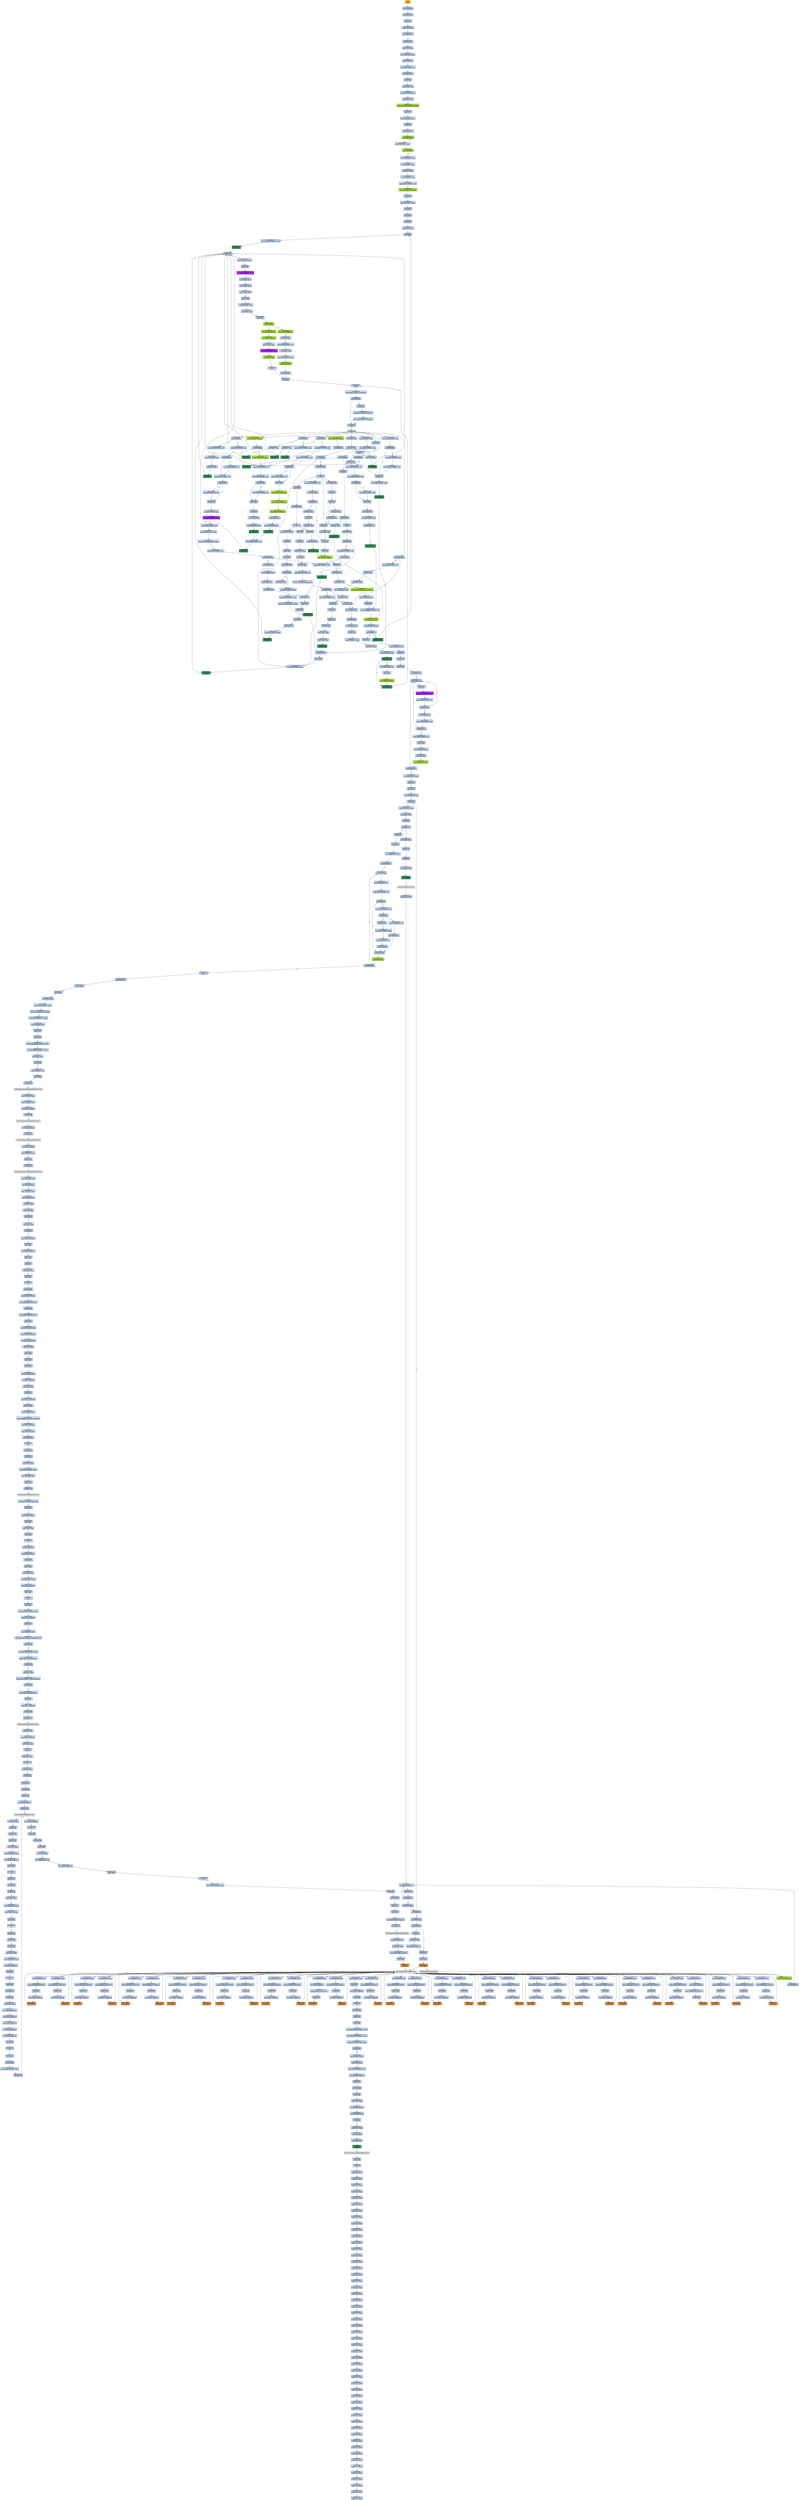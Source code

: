 strict digraph G {
	graph [bgcolor=transparent,
		name=G
	];
	node [color=lightsteelblue,
		fillcolor=lightsteelblue,
		shape=rectangle,
		style=filled
	];
	a0x004da5c5pusha_	[color=lightgrey,
		fillcolor=orange,
		label="start\npusha "];
	a0x004da5c6call_0x004da5d4	[label="0x004da5c6\ncall 0x004da5d4"];
	a0x004da5c5pusha_ -> a0x004da5c6call_0x004da5d4	[color="#000000"];
	a0x004da5d4xorl_ecx_ecx	[label="0x004da5d4\nxorl %ecx, %ecx"];
	a0x004da5c6call_0x004da5d4 -> a0x004da5d4xorl_ecx_ecx	[color="#000000"];
	a0x004da5d6popl_esi	[label="0x004da5d6\npopl %esi"];
	a0x004da5d4xorl_ecx_ecx -> a0x004da5d6popl_esi	[color="#000000"];
	a0x004da5d7xchgl_ecx_esi_	[label="0x004da5d7\nxchgl %ecx, (%esi)"];
	a0x004da5d6popl_esi -> a0x004da5d7xchgl_ecx_esi_	[color="#000000"];
	a0x004da5d9jecxz_0x004da5cf	[label="0x004da5d9\njecxz 0x004da5cf"];
	a0x004da5d7xchgl_ecx_esi_ -> a0x004da5d9jecxz_0x004da5cf	[color="#000000"];
	a0x004da5dbsubl_ecx_esi	[label="0x004da5db\nsubl %ecx, %esi"];
	a0x004da5d9jecxz_0x004da5cf -> a0x004da5dbsubl_ecx_esi	[color="#000000",
		label=F];
	a0x004da5ddmovl_esi_ebx	[label="0x004da5dd\nmovl %esi, %ebx"];
	a0x004da5dbsubl_ecx_esi -> a0x004da5ddmovl_esi_ebx	[color="#000000"];
	a0x004da5dflodsl_ds_esi__eax	[label="0x004da5df\nlodsl %ds:(%esi), %eax"];
	a0x004da5ddmovl_esi_ebx -> a0x004da5dflodsl_ds_esi__eax	[color="#000000"];
	a0x004da5e0subl_eax_ebx	[label="0x004da5e0\nsubl %eax, %ebx"];
	a0x004da5dflodsl_ds_esi__eax -> a0x004da5e0subl_eax_ebx	[color="#000000"];
	a0x004da5e2lodsl_ds_esi__eax	[label="0x004da5e2\nlodsl %ds:(%esi), %eax"];
	a0x004da5e0subl_eax_ebx -> a0x004da5e2lodsl_ds_esi__eax	[color="#000000"];
	a0x004da5e3addl_ebx_eax	[label="0x004da5e3\naddl %ebx, %eax"];
	a0x004da5e2lodsl_ds_esi__eax -> a0x004da5e3addl_ebx_eax	[color="#000000"];
	a0x004da5e5pushl_eax	[label="0x004da5e5\npushl %eax"];
	a0x004da5e3addl_ebx_eax -> a0x004da5e5pushl_eax	[color="#000000"];
	a0x004da5e6xchgl_eax_edi	[label="0x004da5e6\nxchgl %eax, %edi"];
	a0x004da5e5pushl_eax -> a0x004da5e6xchgl_eax_edi	[color="#000000"];
	a0x004da5e7lodsl_ds_esi__eax	[label="0x004da5e7\nlodsl %ds:(%esi), %eax"];
	a0x004da5e6xchgl_eax_edi -> a0x004da5e7lodsl_ds_esi__eax	[color="#000000"];
	a0x004da5e8xchgl_eax_ecx	[label="0x004da5e8\nxchgl %eax, %ecx"];
	a0x004da5e7lodsl_ds_esi__eax -> a0x004da5e8xchgl_eax_ecx	[color="#000000"];
	a0x004da5e9repz_movsl_ds_esi__es_edi_	[color=yellowgreen,
		fillcolor=yellowgreen,
		label="0x004da5e9\nrepz movsl %ds:(%esi), %es:(%edi)"];
	a0x004da5e8xchgl_eax_ecx -> a0x004da5e9repz_movsl_ds_esi__es_edi_	[color="#000000"];
	a0x004da5ebpopl_esi	[label="0x004da5eb\npopl %esi"];
	a0x004da5e9repz_movsl_ds_esi__es_edi_ -> a0x004da5ebpopl_esi	[color="#000000"];
	a0x004da5eclodsl_ds_esi__eax	[label="0x004da5ec\nlodsl %ds:(%esi), %eax"];
	a0x004da5ebpopl_esi -> a0x004da5eclodsl_ds_esi__eax	[color="#000000"];
	a0x004da5edpushl_esi	[label="0x004da5ed\npushl %esi"];
	a0x004da5eclodsl_ds_esi__eax -> a0x004da5edpushl_esi	[color="#000000"];
	a0x004da5eexchgl_eax_ecx	[label="0x004da5ee\nxchgl %eax, %ecx"];
	a0x004da5edpushl_esi -> a0x004da5eexchgl_eax_ecx	[color="#000000"];
	a0x004da5efaddl_ebx_esi_	[color=yellowgreen,
		fillcolor=yellowgreen,
		label="0x004da5ef\naddl %ebx, (%esi)"];
	a0x004da5eexchgl_eax_ecx -> a0x004da5efaddl_ebx_esi_	[color="#000000"];
	a0x004da5f1lodsl_ds_esi__eax	[label="0x004da5f1\nlodsl %ds:(%esi), %eax"];
	a0x004da5efaddl_ebx_esi_ -> a0x004da5f1lodsl_ds_esi__eax	[color="#000000"];
	a0x004da5f2loop_0x004da5ef	[color=yellowgreen,
		fillcolor=yellowgreen,
		label="0x004da5f2\nloop 0x004da5ef"];
	a0x004da5f1lodsl_ds_esi__eax -> a0x004da5f2loop_0x004da5ef	[color="#000000"];
	a0x004da5f2loop_0x004da5ef -> a0x004da5efaddl_ebx_esi_	[color="#000000",
		label=T];
	a0x004da5f4lodsl_ds_esi__eax	[label="0x004da5f4\nlodsl %ds:(%esi), %eax"];
	a0x004da5f2loop_0x004da5ef -> a0x004da5f4lodsl_ds_esi__eax	[color="#000000",
		label=F];
	a0x004da5f5leal_0x10esi__ebp	[label="0x004da5f5\nleal 0x10(%esi), %ebp"];
	a0x004da5f4lodsl_ds_esi__eax -> a0x004da5f5leal_0x10esi__ebp	[color="#000000"];
	a0x004da5f8addl_ebx_ebp_	[label="0x004da5f8\naddl %ebx, (%ebp)"];
	a0x004da5f5leal_0x10esi__ebp -> a0x004da5f8addl_ebx_ebp_	[color="#000000"];
	a0x004da5fbleal_0x1cebp__edi	[label="0x004da5fb\nleal 0x1c(%ebp), %edi"];
	a0x004da5f8addl_ebx_ebp_ -> a0x004da5fbleal_0x1cebp__edi	[color="#000000"];
	a0x004da5femovb_0x1cUINT8_ch	[label="0x004da5fe\nmovb $0x1c<UINT8>, %ch"];
	a0x004da5fbleal_0x1cebp__edi -> a0x004da5femovb_0x1cUINT8_ch	[color="#000000"];
	a0x004da600repz_stosl_eax_es_edi_	[color=yellowgreen,
		fillcolor=yellowgreen,
		label="0x004da600\nrepz stosl %eax, %es:(%edi)"];
	a0x004da5femovb_0x1cUINT8_ch -> a0x004da600repz_stosl_eax_es_edi_	[color="#000000"];
	a0x004da602popl_esi	[label="0x004da602\npopl %esi"];
	a0x004da600repz_stosl_eax_es_edi_ -> a0x004da602popl_esi	[color="#000000"];
	a0x004da603lodsl_ds_esi__eax	[label="0x004da603\nlodsl %ds:(%esi), %eax"];
	a0x004da602popl_esi -> a0x004da603lodsl_ds_esi__eax	[color="#000000"];
	a0x004da604pushl_ebx	[label="0x004da604\npushl %ebx"];
	a0x004da603lodsl_ds_esi__eax -> a0x004da604pushl_ebx	[color="#000000"];
	a0x004da605pushl_eax	[label="0x004da605\npushl %eax"];
	a0x004da604pushl_ebx -> a0x004da605pushl_eax	[color="#000000"];
	a0x004da606pushl_ecx	[label="0x004da606\npushl %ecx"];
	a0x004da605pushl_eax -> a0x004da606pushl_ecx	[color="#000000"];
	a0x004da607xchgl_eax_edi	[label="0x004da607\nxchgl %eax, %edi"];
	a0x004da606pushl_ecx -> a0x004da607xchgl_eax_edi	[color="#000000"];
	a0x004da608popl_eax	[label="0x004da608\npopl %eax"];
	a0x004da607xchgl_eax_edi -> a0x004da608popl_eax	[color="#000000"];
	a0x004da609leal_0x5cebpeax4__edx	[label="0x004da609\nleal 0x5c(%ebp,%eax,4), %edx"];
	a0x004da608popl_eax -> a0x004da609leal_0x5cebpeax4__edx	[color="#000000"];
	a0x004da60dcall_esi_	[color=seagreen,
		fillcolor=seagreen,
		label="0x004da60d\ncall (%esi)"];
	a0x004da609leal_0x5cebpeax4__edx -> a0x004da60dcall_esi_	[color="#000000"];
	a0x004da7f3pushl_eax	[label="0x004da7f3\npushl %eax"];
	a0x004da60dcall_esi_ -> a0x004da7f3pushl_eax	[color="#000000"];
	a0x004da7f4movl_0x8ebp__eax	[label="0x004da7f4\nmovl 0x8(%ebp), %eax"];
	a0x004da7f3pushl_eax -> a0x004da7f4movl_0x8ebp__eax	[color="#000000"];
	a0x004da7f7pushl_edx	[label="0x004da7f7\npushl %edx"];
	a0x004da7f4movl_0x8ebp__eax -> a0x004da7f7pushl_edx	[color="#000000"];
	a0x004da7f8shrl_0xbUINT8_eax	[color=purple,
		fillcolor=purple,
		label="0x004da7f8\nshrl $0xb<UINT8>, %eax"];
	a0x004da7f7pushl_edx -> a0x004da7f8shrl_0xbUINT8_eax	[color="#000000"];
	a0x004da7fbmull_edx__eax	[label="0x004da7fb\nmull (%edx), %eax"];
	a0x004da7f8shrl_0xbUINT8_eax -> a0x004da7fbmull_edx__eax	[color="#000000"];
	a0x004da7fdmovl_ebp__edx	[label="0x004da7fd\nmovl (%ebp), %edx"];
	a0x004da7fbmull_edx__eax -> a0x004da7fdmovl_ebp__edx	[color="#000000"];
	a0x004da800movl_edx__edx	[label="0x004da800\nmovl (%edx), %edx"];
	a0x004da7fdmovl_ebp__edx -> a0x004da800movl_edx__edx	[color="#000000"];
	a0x004da802bswap_edx	[label="0x004da802\nbswap %edx"];
	a0x004da800movl_edx__edx -> a0x004da802bswap_edx	[color="#000000"];
	a0x004da804subl_0x4ebp__edx	[label="0x004da804\nsubl 0x4(%ebp), %edx"];
	a0x004da802bswap_edx -> a0x004da804subl_0x4ebp__edx	[color="#000000"];
	a0x004da807cmpl_edx_eax	[label="0x004da807\ncmpl %edx, %eax"];
	a0x004da804subl_0x4ebp__edx -> a0x004da807cmpl_edx_eax	[color="#000000"];
	a0x004da809popl_edx	[label="0x004da809\npopl %edx"];
	a0x004da807cmpl_edx_eax -> a0x004da809popl_edx	[color="#000000"];
	a0x004da80ajbe_0x004da81c	[color=yellowgreen,
		fillcolor=yellowgreen,
		label="0x004da80a\njbe 0x004da81c"];
	a0x004da809popl_edx -> a0x004da80ajbe_0x004da81c	[color="#000000"];
	a0x004da80cmovl_eax_0x8ebp_	[color=yellowgreen,
		fillcolor=yellowgreen,
		label="0x004da80c\nmovl %eax, 0x8(%ebp)"];
	a0x004da80ajbe_0x004da81c -> a0x004da80cmovl_eax_0x8ebp_	[color="#000000",
		label=F];
	a0x004da81caddl_eax_0x4ebp_	[color=yellowgreen,
		fillcolor=yellowgreen,
		label="0x004da81c\naddl %eax, 0x4(%ebp)"];
	a0x004da80ajbe_0x004da81c -> a0x004da81caddl_eax_0x4ebp_	[color="#000000",
		label=T];
	a0x004da80fxorl_eax_eax	[label="0x004da80f\nxorl %eax, %eax"];
	a0x004da80cmovl_eax_0x8ebp_ -> a0x004da80fxorl_eax_eax	[color="#000000"];
	a0x004da811movb_0x8UINT8_ah	[label="0x004da811\nmovb $0x8<UINT8>, %ah"];
	a0x004da80fxorl_eax_eax -> a0x004da811movb_0x8UINT8_ah	[color="#000000"];
	a0x004da813subl_edx__eax	[label="0x004da813\nsubl (%edx), %eax"];
	a0x004da811movb_0x8UINT8_ah -> a0x004da813subl_edx__eax	[color="#000000"];
	a0x004da815shrl_0x5UINT8_eax	[label="0x004da815\nshrl $0x5<UINT8>, %eax"];
	a0x004da813subl_edx__eax -> a0x004da815shrl_0x5UINT8_eax	[color="#000000"];
	a0x004da818addl_eax_edx_	[color=yellowgreen,
		fillcolor=yellowgreen,
		label="0x004da818\naddl %eax, (%edx)"];
	a0x004da815shrl_0x5UINT8_eax -> a0x004da818addl_eax_edx_	[color="#000000"];
	a0x004da81ajmp_0x004da82a	[label="0x004da81a\njmp 0x004da82a"];
	a0x004da818addl_eax_edx_ -> a0x004da81ajmp_0x004da82a	[color="#000000"];
	a0x004da82apopl_eax	[label="0x004da82a\npopl %eax"];
	a0x004da81ajmp_0x004da82a -> a0x004da82apopl_eax	[color="#000000"];
	a0x004da82bpushfl_	[label="0x004da82b\npushfl "];
	a0x004da82apopl_eax -> a0x004da82bpushfl_	[color="#000000"];
	a0x004da82ccmpb_0x0UINT8_0xbebp_	[label="0x004da82c\ncmpb $0x0<UINT8>, 0xb(%ebp)"];
	a0x004da82bpushfl_ -> a0x004da82ccmpb_0x0UINT8_0xbebp_	[color="#000000"];
	a0x004da830jne_0x004da83d	[label="0x004da830\njne 0x004da83d"];
	a0x004da82ccmpb_0x0UINT8_0xbebp_ -> a0x004da830jne_0x004da83d	[color="#000000"];
	a0x004da83dpopfl_	[label="0x004da83d\npopfl "];
	a0x004da830jne_0x004da83d -> a0x004da83dpopfl_	[color="#000000",
		label=T];
	a0x004da832incl_ebp_	[label="0x004da832\nincl (%ebp)"];
	a0x004da830jne_0x004da83d -> a0x004da832incl_ebp_	[color="#000000",
		label=F];
	a0x004da83eret	[label="0x004da83e\nret"];
	a0x004da83dpopfl_ -> a0x004da83eret	[color="#000000"];
	a0x004da60fjb_0x004da668	[label="0x004da60f\njb 0x004da668"];
	a0x004da83eret -> a0x004da60fjb_0x004da668	[color="#000000"];
	a0x004da847adcl_eax_eax	[label="0x004da847\nadcl %eax, %eax"];
	a0x004da83eret -> a0x004da847adcl_eax_eax	[color="#000000"];
	a0x004da671jae_0x004da6bf	[label="0x004da671\njae 0x004da6bf"];
	a0x004da83eret -> a0x004da671jae_0x004da6bf	[color="#000000"];
	a0x004da854leal_0x4edx__edx	[label="0x004da854\nleal 0x4(%edx), %edx"];
	a0x004da83eret -> a0x004da854leal_0x4edx__edx	[color="#000000"];
	a0x004da64dpopl_edx	[label="0x004da64d\npopl %edx"];
	a0x004da83eret -> a0x004da64dpopl_edx	[color="#000000"];
	a0x004da677jb_0x004da692	[label="0x004da677\njb 0x004da692"];
	a0x004da83eret -> a0x004da677jb_0x004da692	[color="#000000"];
	a0x004da67djb_0x004da6a8	[label="0x004da67d\njb 0x004da6a8"];
	a0x004da83eret -> a0x004da67djb_0x004da6a8	[color="#000000"];
	a0x004da697xchgl_ebx_0x10ebp_	[color=yellowgreen,
		fillcolor=yellowgreen,
		label="0x004da697\nxchgl %ebx, 0x10(%ebp)"];
	a0x004da83eret -> a0x004da697xchgl_ebx_0x10ebp_	[color="#000000"];
	a0x004da6a0xchgl_ebx_0x14ebp_	[color=yellowgreen,
		fillcolor=yellowgreen,
		label="0x004da6a0\nxchgl %ebx, 0x14(%ebp)"];
	a0x004da83eret -> a0x004da6a0xchgl_ebx_0x14ebp_	[color="#000000"];
	a0x004da85dmovb_0x9UINT8_al	[label="0x004da85d\nmovb $0x9<UINT8>, %al"];
	a0x004da83eret -> a0x004da85dmovb_0x9UINT8_al	[color="#000000"];
	a0x004da734loop_0x004da716	[label="0x004da734\nloop 0x004da716"];
	a0x004da83eret -> a0x004da734loop_0x004da716	[color="#000000"];
	a0x004da611subb_0x3UINT8_al	[label="0x004da611\nsubb $0x3<UINT8>, %al"];
	a0x004da60fjb_0x004da668 -> a0x004da611subb_0x3UINT8_al	[color="#000000",
		label=F];
	a0x004da668movb_0x30UINT8_cl	[label="0x004da668\nmovb $0x30<UINT8>, %cl"];
	a0x004da60fjb_0x004da668 -> a0x004da668movb_0x30UINT8_cl	[color="#000000",
		label=T];
	a0x004da613jae_0x004da617	[label="0x004da613\njae 0x004da617"];
	a0x004da611subb_0x3UINT8_al -> a0x004da613jae_0x004da617	[color="#000000"];
	a0x004da615movb_0x0UINT8_al	[label="0x004da615\nmovb $0x0<UINT8>, %al"];
	a0x004da613jae_0x004da617 -> a0x004da615movb_0x0UINT8_al	[color="#000000",
		label=F];
	a0x004da617cmpb_0x7UINT8_al	[label="0x004da617\ncmpb $0x7<UINT8>, %al"];
	a0x004da613jae_0x004da617 -> a0x004da617cmpb_0x7UINT8_al	[color="#000000",
		label=T];
	a0x004da615movb_0x0UINT8_al -> a0x004da617cmpb_0x7UINT8_al	[color="#000000"];
	a0x004da619jb_0x004da61d	[label="0x004da619\njb 0x004da61d"];
	a0x004da617cmpb_0x7UINT8_al -> a0x004da619jb_0x004da61d	[color="#000000"];
	a0x004da61dpushl_eax	[label="0x004da61d\npushl %eax"];
	a0x004da619jb_0x004da61d -> a0x004da61dpushl_eax	[color="#000000",
		label=T];
	a0x004da61bsubb_0x3UINT8_al	[label="0x004da61b\nsubb $0x3<UINT8>, %al"];
	a0x004da619jb_0x004da61d -> a0x004da61bsubb_0x3UINT8_al	[color="#000000",
		label=F];
	a0x004da61emovzbl__1edi__ebx	[label="0x004da61e\nmovzbl -1(%edi), %ebx"];
	a0x004da61dpushl_eax -> a0x004da61emovzbl__1edi__ebx	[color="#000000"];
	a0x004da622shll_0x3UINT8_ebx	[color=purple,
		fillcolor=purple,
		label="0x004da622\nshll $0x3<UINT8>, %ebx"];
	a0x004da61emovzbl__1edi__ebx -> a0x004da622shll_0x3UINT8_ebx	[color="#000000"];
	a0x004da625movb_0x0UINT8_bl	[label="0x004da625\nmovb $0x0<UINT8>, %bl"];
	a0x004da622shll_0x3UINT8_ebx -> a0x004da625movb_0x0UINT8_bl	[color="#000000"];
	a0x004da627leal_ebxebx2__ebx	[label="0x004da627\nleal (%ebx,%ebx,2), %ebx"];
	a0x004da625movb_0x0UINT8_bl -> a0x004da627leal_ebxebx2__ebx	[color="#000000"];
	a0x004da62aleal_0x100cebpebx4__ebx	[label="0x004da62a\nleal 0x100c(%ebp,%ebx,4), %ebx"];
	a0x004da627leal_ebxebx2__ebx -> a0x004da62aleal_0x100cebpebx4__ebx	[color="#000000"];
	a0x004da631movb_0x1UINT8_al	[label="0x004da631\nmovb $0x1<UINT8>, %al"];
	a0x004da62aleal_0x100cebpebx4__ebx -> a0x004da631movb_0x1UINT8_al	[color="#000000"];
	a0x004da633jecxz_0x004da65e	[label="0x004da633\njecxz 0x004da65e"];
	a0x004da631movb_0x1UINT8_al -> a0x004da633jecxz_0x004da65e	[color="#000000"];
	a0x004da65emovb_0x1UINT8_ch	[label="0x004da65e\nmovb $0x1<UINT8>, %ch"];
	a0x004da633jecxz_0x004da65e -> a0x004da65emovb_0x1UINT8_ch	[color="#000000",
		label=T];
	a0x004da635movl_edi_edx	[label="0x004da635\nmovl %edi, %edx"];
	a0x004da633jecxz_0x004da65e -> a0x004da635movl_edi_edx	[color="#000000",
		label=F];
	a0x004da660call_0x8esi_	[color=seagreen,
		fillcolor=seagreen,
		label="0x004da660\ncall 0x8(%esi)"];
	a0x004da65emovb_0x1UINT8_ch -> a0x004da660call_0x8esi_	[color="#000000"];
	a0x004da842leal_ebxeax4__edx	[label="0x004da842\nleal (%ebx,%eax,4), %edx"];
	a0x004da660call_0x8esi_ -> a0x004da842leal_ebxeax4__edx	[color="#000000"];
	a0x004da845call_esi_	[color=seagreen,
		fillcolor=seagreen,
		label="0x004da845\ncall (%esi)"];
	a0x004da842leal_ebxeax4__edx -> a0x004da845call_esi_	[color="#000000"];
	a0x004da845call_esi_ -> a0x004da7f3pushl_eax	[color="#000000"];
	a0x004da81fsubl_eax_0x8ebp_	[color=yellowgreen,
		fillcolor=yellowgreen,
		label="0x004da81f\nsubl %eax, 0x8(%ebp)"];
	a0x004da81caddl_eax_0x4ebp_ -> a0x004da81fsubl_eax_0x8ebp_	[color="#000000"];
	a0x004da822movl_edx__eax	[label="0x004da822\nmovl (%edx), %eax"];
	a0x004da81fsubl_eax_0x8ebp_ -> a0x004da822movl_edx__eax	[color="#000000"];
	a0x004da824shrl_0x5UINT8_eax	[color=purple,
		fillcolor=purple,
		label="0x004da824\nshrl $0x5<UINT8>, %eax"];
	a0x004da822movl_edx__eax -> a0x004da824shrl_0x5UINT8_eax	[color="#000000"];
	a0x004da827subl_eax_edx_	[color=yellowgreen,
		fillcolor=yellowgreen,
		label="0x004da827\nsubl %eax, (%edx)"];
	a0x004da824shrl_0x5UINT8_eax -> a0x004da827subl_eax_edx_	[color="#000000"];
	a0x004da829stc_	[label="0x004da829\nstc "];
	a0x004da827subl_eax_edx_ -> a0x004da829stc_	[color="#000000"];
	a0x004da829stc_ -> a0x004da82apopl_eax	[color="#000000"];
	a0x004da849cmpl_ecx_eax	[label="0x004da849\ncmpl %ecx, %eax"];
	a0x004da847adcl_eax_eax -> a0x004da849cmpl_ecx_eax	[color="#000000"];
	a0x004da84bjb_0x004da842	[label="0x004da84b\njb 0x004da842"];
	a0x004da849cmpl_ecx_eax -> a0x004da84bjb_0x004da842	[color="#000000"];
	a0x004da84bjb_0x004da842 -> a0x004da842leal_ebxeax4__edx	[color="#000000",
		label=T];
	a0x004da84dsubl_ecx_eax	[label="0x004da84d\nsubl %ecx, %eax"];
	a0x004da84bjb_0x004da842 -> a0x004da84dsubl_ecx_eax	[color="#000000",
		label=F];
	a0x004da835shll_0x8UINT8_0x4ebp_	[label="0x004da835\nshll $0x8<UINT8>, 0x4(%ebp)"];
	a0x004da832incl_ebp_ -> a0x004da835shll_0x8UINT8_0x4ebp_	[color="#000000"];
	a0x004da839shll_0x8UINT8_0x8ebp_	[label="0x004da839\nshll $0x8<UINT8>, 0x8(%ebp)"];
	a0x004da835shll_0x8UINT8_0x4ebp_ -> a0x004da839shll_0x8UINT8_0x8ebp_	[color="#000000"];
	a0x004da839shll_0x8UINT8_0x8ebp_ -> a0x004da83dpopfl_	[color="#000000"];
	a0x004da84fret	[label="0x004da84f\nret"];
	a0x004da84dsubl_ecx_eax -> a0x004da84fret	[color="#000000"];
	a0x004da663xorl_ecx_ecx	[label="0x004da663\nxorl %ecx, %ecx"];
	a0x004da84fret -> a0x004da663xorl_ecx_ecx	[color="#000000"];
	a0x004da86dpopl_ebx	[label="0x004da86d\npopl %ebx"];
	a0x004da84fret -> a0x004da86dpopl_ebx	[color="#000000"];
	a0x004da6f3cmpb_0x4UINT8_al	[label="0x004da6f3\ncmpb $0x4<UINT8>, %al"];
	a0x004da84fret -> a0x004da6f3cmpb_0x4UINT8_al	[color="#000000"];
	a0x004da74cxorl_edx_edx	[label="0x004da74c\nxorl %edx, %edx"];
	a0x004da84fret -> a0x004da74cxorl_edx_edx	[color="#000000"];
	a0x004da665jmp_0x1cesi_	[color=seagreen,
		fillcolor=seagreen,
		label="0x004da665\njmp 0x1c(%esi)"];
	a0x004da663xorl_ecx_ecx -> a0x004da665jmp_0x1cesi_	[color="#000000"];
	a0x004da768stosb_al_es_edi_	[color=yellowgreen,
		fillcolor=yellowgreen,
		label="0x004da768\nstosb %al, %es:(%edi)"];
	a0x004da665jmp_0x1cesi_ -> a0x004da768stosb_al_es_edi_	[color="#000000"];
	a0x004da769cmpl_0x24esi__edi	[label="0x004da769\ncmpl 0x24(%esi), %edi"];
	a0x004da768stosb_al_es_edi_ -> a0x004da769cmpl_0x24esi__edi	[color="#000000"];
	a0x004da76cjae_0x004da771	[label="0x004da76c\njae 0x004da771"];
	a0x004da769cmpl_0x24esi__edi -> a0x004da76cjae_0x004da771	[color="#000000"];
	a0x004da76ejmp_0x20esi_	[color=seagreen,
		fillcolor=seagreen,
		label="0x004da76e\njmp 0x20(%esi)"];
	a0x004da76cjae_0x004da771 -> a0x004da76ejmp_0x20esi_	[color="#000000",
		label=F];
	a0x004da771popl_eax	[label="0x004da771\npopl %eax"];
	a0x004da76cjae_0x004da771 -> a0x004da771popl_eax	[color="#000000",
		label=T];
	a0x004da76ejmp_0x20esi_ -> a0x004da608popl_eax	[color="#000000"];
	a0x004da66amovl_0xcebp__ebx	[label="0x004da66a\nmovl 0xc(%ebp), %ebx"];
	a0x004da668movb_0x30UINT8_cl -> a0x004da66amovl_0xcebp__ebx	[color="#000000"];
	a0x004da66daddl_ecx_edx	[label="0x004da66d\naddl %ecx, %edx"];
	a0x004da66amovl_0xcebp__ebx -> a0x004da66daddl_ecx_edx	[color="#000000"];
	a0x004da66fcall_esi_	[color=seagreen,
		fillcolor=seagreen,
		label="0x004da66f\ncall (%esi)"];
	a0x004da66daddl_ecx_edx -> a0x004da66fcall_esi_	[color="#000000"];
	a0x004da66fcall_esi_ -> a0x004da7f3pushl_eax	[color="#000000"];
	a0x004da6bfcmpb_0x7UINT8_al	[label="0x004da6bf\ncmpb $0x7<UINT8>, %al"];
	a0x004da671jae_0x004da6bf -> a0x004da6bfcmpb_0x7UINT8_al	[color="#000000",
		label=T];
	a0x004da673addl_ecx_edx	[label="0x004da673\naddl %ecx, %edx"];
	a0x004da671jae_0x004da6bf -> a0x004da673addl_ecx_edx	[color="#000000",
		label=F];
	a0x004da6c1movb_0x7UINT8_al	[label="0x004da6c1\nmovb $0x7<UINT8>, %al"];
	a0x004da6bfcmpb_0x7UINT8_al -> a0x004da6c1movb_0x7UINT8_al	[color="#000000"];
	a0x004da6c3jb_0x004da6c7	[label="0x004da6c3\njb 0x004da6c7"];
	a0x004da6c1movb_0x7UINT8_al -> a0x004da6c3jb_0x004da6c7	[color="#000000"];
	a0x004da6c7pushl_eax	[label="0x004da6c7\npushl %eax"];
	a0x004da6c3jb_0x004da6c7 -> a0x004da6c7pushl_eax	[color="#000000",
		label=T];
	a0x004da6c5movb_0xaUINT8_al	[label="0x004da6c5\nmovb $0xa<UINT8>, %al"];
	a0x004da6c3jb_0x004da6c7 -> a0x004da6c5movb_0xaUINT8_al	[color="#000000",
		label=F];
	a0x004da6c8xchgl_ebx_0x10ebp_	[color=yellowgreen,
		fillcolor=yellowgreen,
		label="0x004da6c8\nxchgl %ebx, 0x10(%ebp)"];
	a0x004da6c7pushl_eax -> a0x004da6c8xchgl_ebx_0x10ebp_	[color="#000000"];
	a0x004da6cbxchgl_ebx_0x14ebp_	[color=yellowgreen,
		fillcolor=yellowgreen,
		label="0x004da6cb\nxchgl %ebx, 0x14(%ebp)"];
	a0x004da6c8xchgl_ebx_0x10ebp_ -> a0x004da6cbxchgl_ebx_0x14ebp_	[color="#000000"];
	a0x004da6cemovl_ebx_0x18ebp_	[color=yellowgreen,
		fillcolor=yellowgreen,
		label="0x004da6ce\nmovl %ebx, 0x18(%ebp)"];
	a0x004da6cbxchgl_ebx_0x14ebp_ -> a0x004da6cemovl_ebx_0x18ebp_	[color="#000000"];
	a0x004da6d1movl_ebp_edx	[label="0x004da6d1\nmovl %ebp, %edx"];
	a0x004da6cemovl_ebx_0x18ebp_ -> a0x004da6d1movl_ebp_edx	[color="#000000"];
	a0x004da6d3addl_0x3cesi__edx	[label="0x004da6d3\naddl 0x3c(%esi), %edx"];
	a0x004da6d1movl_ebp_edx -> a0x004da6d3addl_0x3cesi__edx	[color="#000000"];
	a0x004da6d6call_0xcesi_	[color=seagreen,
		fillcolor=seagreen,
		label="0x004da6d6\ncall 0xc(%esi)"];
	a0x004da6d3addl_0x3cesi__edx -> a0x004da6d6call_0xcesi_	[color="#000000"];
	a0x004da850movb_0x8UINT8_cl	[label="0x004da850\nmovb $0x8<UINT8>, %cl"];
	a0x004da6d6call_0xcesi_ -> a0x004da850movb_0x8UINT8_cl	[color="#000000"];
	a0x004da852call_esi_	[color=seagreen,
		fillcolor=seagreen,
		label="0x004da852\ncall (%esi)"];
	a0x004da850movb_0x8UINT8_cl -> a0x004da852call_esi_	[color="#000000"];
	a0x004da852call_esi_ -> a0x004da7f3pushl_eax	[color="#000000"];
	a0x004da857movb_0x1UINT8_al	[label="0x004da857\nmovb $0x1<UINT8>, %al"];
	a0x004da854leal_0x4edx__edx -> a0x004da857movb_0x1UINT8_al	[color="#000000"];
	a0x004da859jae_0x004da866	[label="0x004da859\njae 0x004da866"];
	a0x004da857movb_0x1UINT8_al -> a0x004da859jae_0x004da866	[color="#000000"];
	a0x004da866pushl_eax	[label="0x004da866\npushl %eax"];
	a0x004da859jae_0x004da866 -> a0x004da866pushl_eax	[color="#000000",
		label=T];
	a0x004da85bcall_esi_	[color=seagreen,
		fillcolor=seagreen,
		label="0x004da85b\ncall (%esi)"];
	a0x004da859jae_0x004da866 -> a0x004da85bcall_esi_	[color="#000000",
		label=F];
	a0x004da867leal_edxeax4__ebx	[label="0x004da867\nleal (%edx,%eax,4), %ebx"];
	a0x004da866pushl_eax -> a0x004da867leal_edxeax4__ebx	[color="#000000"];
	a0x004da86acall_0x4esi_	[color=seagreen,
		fillcolor=seagreen,
		label="0x004da86a\ncall 0x4(%esi)"];
	a0x004da867leal_edxeax4__ebx -> a0x004da86acall_0x4esi_	[color="#000000"];
	a0x004da83fxorl_eax_eax	[label="0x004da83f\nxorl %eax, %eax"];
	a0x004da86acall_0x4esi_ -> a0x004da83fxorl_eax_eax	[color="#000000"];
	a0x004da841incl_eax	[label="0x004da841\nincl %eax"];
	a0x004da83fxorl_eax_eax -> a0x004da841incl_eax	[color="#000000"];
	a0x004da841incl_eax -> a0x004da842leal_ebxeax4__edx	[color="#000000"];
	a0x004da86eaddl_ebx_eax	[label="0x004da86e\naddl %ebx, %eax"];
	a0x004da86dpopl_ebx -> a0x004da86eaddl_ebx_eax	[color="#000000"];
	a0x004da870ret	[label="0x004da870\nret"];
	a0x004da86eaddl_ebx_eax -> a0x004da870ret	[color="#000000"];
	a0x004da6d9pushl_0x3UINT8	[label="0x004da6d9\npushl $0x3<UINT8>"];
	a0x004da870ret -> a0x004da6d9pushl_0x3UINT8	[color="#000000"];
	a0x004da6bapopl_ebx	[label="0x004da6ba\npopl %ebx"];
	a0x004da870ret -> a0x004da6bapopl_ebx	[color="#000000"];
	a0x004da6dbpopl_ecx	[label="0x004da6db\npopl %ecx"];
	a0x004da6d9pushl_0x3UINT8 -> a0x004da6dbpopl_ecx	[color="#000000"];
	a0x004da6dcpushl_eax	[label="0x004da6dc\npushl %eax"];
	a0x004da6dbpopl_ecx -> a0x004da6dcpushl_eax	[color="#000000"];
	a0x004da6dddecl_eax	[label="0x004da6dd\ndecl %eax"];
	a0x004da6dcpushl_eax -> a0x004da6dddecl_eax	[color="#000000"];
	a0x004da6decmpl_ecx_eax	[label="0x004da6de\ncmpl %ecx, %eax"];
	a0x004da6dddecl_eax -> a0x004da6decmpl_ecx_eax	[color="#000000"];
	a0x004da6e0jb_0x004da6e4	[label="0x004da6e0\njb 0x004da6e4"];
	a0x004da6decmpl_ecx_eax -> a0x004da6e0jb_0x004da6e4	[color="#000000"];
	a0x004da6e4shll_0x6UINT8_eax	[label="0x004da6e4\nshll $0x6<UINT8>, %eax"];
	a0x004da6e0jb_0x004da6e4 -> a0x004da6e4shll_0x6UINT8_eax	[color="#000000",
		label=T];
	a0x004da6e2movl_ecx_eax	[label="0x004da6e2\nmovl %ecx, %eax"];
	a0x004da6e0jb_0x004da6e4 -> a0x004da6e2movl_ecx_eax	[color="#000000",
		label=F];
	a0x004da6e7movb_0x40UINT8_cl	[label="0x004da6e7\nmovb $0x40<UINT8>, %cl"];
	a0x004da6e4shll_0x6UINT8_eax -> a0x004da6e7movb_0x40UINT8_cl	[color="#000000"];
	a0x004da6e9leal_0x37cebpeax4__ebx	[label="0x004da6e9\nleal 0x37c(%ebp,%eax,4), %ebx"];
	a0x004da6e7movb_0x40UINT8_cl -> a0x004da6e9leal_0x37cebpeax4__ebx	[color="#000000"];
	a0x004da6f0call_0x4esi_	[color=seagreen,
		fillcolor=seagreen,
		label="0x004da6f0\ncall 0x4(%esi)"];
	a0x004da6e9leal_0x37cebpeax4__ebx -> a0x004da6f0call_0x4esi_	[color="#000000"];
	a0x004da6f0call_0x4esi_ -> a0x004da83fxorl_eax_eax	[color="#000000"];
	a0x004da6f5movl_eax_ebx	[label="0x004da6f5\nmovl %eax, %ebx"];
	a0x004da6f3cmpb_0x4UINT8_al -> a0x004da6f5movl_eax_ebx	[color="#000000"];
	a0x004da6f7jb_0x004da758	[label="0x004da6f7\njb 0x004da758"];
	a0x004da6f5movl_eax_ebx -> a0x004da6f7jb_0x004da758	[color="#000000"];
	a0x004da6f9xorl_ebx_ebx	[label="0x004da6f9\nxorl %ebx, %ebx"];
	a0x004da6f7jb_0x004da758 -> a0x004da6f9xorl_ebx_ebx	[color="#000000",
		label=F];
	a0x004da758incl_ebx	[label="0x004da758\nincl %ebx"];
	a0x004da6f7jb_0x004da758 -> a0x004da758incl_ebx	[color="#000000",
		label=T];
	a0x004da6fbshrl_eax	[label="0x004da6fb\nshrl %eax"];
	a0x004da6f9xorl_ebx_ebx -> a0x004da6fbshrl_eax	[color="#000000"];
	a0x004da6fdadcl_ebx_ebx	[label="0x004da6fd\nadcl %ebx, %ebx"];
	a0x004da6fbshrl_eax -> a0x004da6fdadcl_ebx_ebx	[color="#000000"];
	a0x004da6ffdecl_eax	[label="0x004da6ff\ndecl %eax"];
	a0x004da6fdadcl_ebx_ebx -> a0x004da6ffdecl_eax	[color="#000000"];
	a0x004da700incl_ebx	[label="0x004da700\nincl %ebx"];
	a0x004da6ffdecl_eax -> a0x004da700incl_ebx	[color="#000000"];
	a0x004da701xchgl_eax_ecx	[label="0x004da701\nxchgl %eax, %ecx"];
	a0x004da700incl_ebx -> a0x004da701xchgl_eax_ecx	[color="#000000"];
	a0x004da702incl_ebx	[label="0x004da702\nincl %ebx"];
	a0x004da701xchgl_eax_ecx -> a0x004da702incl_ebx	[color="#000000"];
	a0x004da703shll_cl_ebx	[label="0x004da703\nshll %cl, %ebx"];
	a0x004da702incl_ebx -> a0x004da703shll_cl_ebx	[color="#000000"];
	a0x004da705cmpb_0x5UINT8_cl	[label="0x004da705\ncmpb $0x5<UINT8>, %cl"];
	a0x004da703shll_cl_ebx -> a0x004da705cmpb_0x5UINT8_cl	[color="#000000"];
	a0x004da708leal_0x17cebpebx4__edx	[label="0x004da708\nleal 0x17c(%ebp,%ebx,4), %edx"];
	a0x004da705cmpb_0x5UINT8_cl -> a0x004da708leal_0x17cebpebx4__edx	[color="#000000"];
	a0x004da70fjbe_0x004da73f	[label="0x004da70f\njbe 0x004da73f"];
	a0x004da708leal_0x17cebpebx4__edx -> a0x004da70fjbe_0x004da73f	[color="#000000"];
	a0x004da73fxorl_eax_eax	[label="0x004da73f\nxorl %eax, %eax"];
	a0x004da70fjbe_0x004da73f -> a0x004da73fxorl_eax_eax	[color="#000000",
		label=T];
	a0x004da711subb_0x4UINT8_cl	[label="0x004da711\nsubb $0x4<UINT8>, %cl"];
	a0x004da70fjbe_0x004da73f -> a0x004da711subb_0x4UINT8_cl	[color="#000000",
		label=F];
	a0x004da741pushl_ebx	[label="0x004da741\npushl %ebx"];
	a0x004da73fxorl_eax_eax -> a0x004da741pushl_ebx	[color="#000000"];
	a0x004da742incl_eax	[label="0x004da742\nincl %eax"];
	a0x004da741pushl_ebx -> a0x004da742incl_eax	[color="#000000"];
	a0x004da743pushl_ecx	[label="0x004da743\npushl %ecx"];
	a0x004da742incl_eax -> a0x004da743pushl_ecx	[color="#000000"];
	a0x004da744shll_cl_eax	[label="0x004da744\nshll %cl, %eax"];
	a0x004da743pushl_ecx -> a0x004da744shll_cl_eax	[color="#000000"];
	a0x004da746movl_edx_ebx	[label="0x004da746\nmovl %edx, %ebx"];
	a0x004da744shll_cl_eax -> a0x004da746movl_edx_ebx	[color="#000000"];
	a0x004da748xchgl_eax_ecx	[label="0x004da748\nxchgl %eax, %ecx"];
	a0x004da746movl_edx_ebx -> a0x004da748xchgl_eax_ecx	[color="#000000"];
	a0x004da749call_0x4esi_	[color=seagreen,
		fillcolor=seagreen,
		label="0x004da749\ncall 0x4(%esi)"];
	a0x004da748xchgl_eax_ecx -> a0x004da749call_0x4esi_	[color="#000000"];
	a0x004da749call_0x4esi_ -> a0x004da83fxorl_eax_eax	[color="#000000"];
	a0x004da74epopl_ecx	[label="0x004da74e\npopl %ecx"];
	a0x004da74cxorl_edx_edx -> a0x004da74epopl_ecx	[color="#000000"];
	a0x004da74fshrl_eax	[label="0x004da74f\nshrl %eax"];
	a0x004da74epopl_ecx -> a0x004da74fshrl_eax	[color="#000000"];
	a0x004da751adcl_edx_edx	[label="0x004da751\nadcl %edx, %edx"];
	a0x004da74fshrl_eax -> a0x004da751adcl_edx_edx	[color="#000000"];
	a0x004da753loop_0x004da74f	[label="0x004da753\nloop 0x004da74f"];
	a0x004da751adcl_edx_edx -> a0x004da753loop_0x004da74f	[color="#000000"];
	a0x004da753loop_0x004da74f -> a0x004da74fshrl_eax	[color="#000000",
		label=T];
	a0x004da755popl_ebx	[label="0x004da755\npopl %ebx"];
	a0x004da753loop_0x004da74f -> a0x004da755popl_ebx	[color="#000000",
		label=F];
	a0x004da756addl_edx_ebx	[label="0x004da756\naddl %edx, %ebx"];
	a0x004da755popl_ebx -> a0x004da756addl_edx_ebx	[color="#000000"];
	a0x004da756addl_edx_ebx -> a0x004da758incl_ebx	[color="#000000"];
	a0x004da759popl_ecx	[label="0x004da759\npopl %ecx"];
	a0x004da758incl_ebx -> a0x004da759popl_ecx	[color="#000000"];
	a0x004da75amovl_ebx_0xcebp_	[color=yellowgreen,
		fillcolor=yellowgreen,
		label="0x004da75a\nmovl %ebx, 0xc(%ebp)"];
	a0x004da759popl_ecx -> a0x004da75amovl_ebx_0xcebp_	[color="#000000"];
	a0x004da75dpushl_esi	[label="0x004da75d\npushl %esi"];
	a0x004da75amovl_ebx_0xcebp_ -> a0x004da75dpushl_esi	[color="#000000"];
	a0x004da75emovl_edi_esi	[label="0x004da75e\nmovl %edi, %esi"];
	a0x004da75dpushl_esi -> a0x004da75emovl_edi_esi	[color="#000000"];
	a0x004da760subl_ebx_esi	[label="0x004da760\nsubl %ebx, %esi"];
	a0x004da75emovl_edi_esi -> a0x004da760subl_ebx_esi	[color="#000000"];
	a0x004da762repz_movsb_ds_esi__es_edi_	[color=yellowgreen,
		fillcolor=yellowgreen,
		label="0x004da762\nrepz movsb %ds:(%esi), %es:(%edi)"];
	a0x004da760subl_ebx_esi -> a0x004da762repz_movsb_ds_esi__es_edi_	[color="#000000"];
	a0x004da764lodsb_ds_esi__al	[label="0x004da764\nlodsb %ds:(%esi), %al"];
	a0x004da762repz_movsb_ds_esi__es_edi_ -> a0x004da764lodsb_ds_esi__al	[color="#000000"];
	a0x004da765popl_esi	[label="0x004da765\npopl %esi"];
	a0x004da764lodsb_ds_esi__al -> a0x004da765popl_esi	[color="#000000"];
	a0x004da766movb_0xffffff80UINT8_cl	[label="0x004da766\nmovb $0xffffff80<UINT8>, %cl"];
	a0x004da765popl_esi -> a0x004da766movb_0xffffff80UINT8_cl	[color="#000000"];
	a0x004da766movb_0xffffff80UINT8_cl -> a0x004da768stosb_al_es_edi_	[color="#000000"];
	a0x004da6c5movb_0xaUINT8_al -> a0x004da6c7pushl_eax	[color="#000000"];
	a0x004da61bsubb_0x3UINT8_al -> a0x004da61dpushl_eax	[color="#000000"];
	a0x004da637subl_0xcebp__edx	[label="0x004da637\nsubl 0xc(%ebp), %edx"];
	a0x004da635movl_edi_edx -> a0x004da637subl_0xcebp__edx	[color="#000000"];
	a0x004da63amovb_edx__ch	[label="0x004da63a\nmovb (%edx), %ch"];
	a0x004da637subl_0xcebp__edx -> a0x004da63amovb_edx__ch	[color="#000000"];
	a0x004da63cxorl_edx_edx	[label="0x004da63c\nxorl %edx, %edx"];
	a0x004da63amovb_edx__ch -> a0x004da63cxorl_edx_edx	[color="#000000"];
	a0x004da63etestb_ch_cl	[label="0x004da63e\ntestb %ch, %cl"];
	a0x004da63cxorl_edx_edx -> a0x004da63etestb_ch_cl	[color="#000000"];
	a0x004da640setne_dh	[label="0x004da640\nsetne %dh"];
	a0x004da63etestb_ch_cl -> a0x004da640setne_dh	[color="#000000"];
	a0x004da643pushl_edx	[label="0x004da643\npushl %edx"];
	a0x004da640setne_dh -> a0x004da643pushl_edx	[color="#000000"];
	a0x004da644incb_dh	[label="0x004da644\nincb %dh"];
	a0x004da643pushl_edx -> a0x004da644incb_dh	[color="#000000"];
	a0x004da646movb_al_dl	[label="0x004da646\nmovb %al, %dl"];
	a0x004da644incb_dh -> a0x004da646movb_al_dl	[color="#000000"];
	a0x004da648leal_ebxedx4__edx	[label="0x004da648\nleal (%ebx,%edx,4), %edx"];
	a0x004da646movb_al_dl -> a0x004da648leal_ebxedx4__edx	[color="#000000"];
	a0x004da64bcall_esi_	[color=seagreen,
		fillcolor=seagreen,
		label="0x004da64b\ncall (%esi)"];
	a0x004da648leal_ebxedx4__edx -> a0x004da64bcall_esi_	[color="#000000"];
	a0x004da64bcall_esi_ -> a0x004da7f3pushl_eax	[color="#000000"];
	a0x004da64elahf_	[label="0x004da64e\nlahf "];
	a0x004da64dpopl_edx -> a0x004da64elahf_	[color="#000000"];
	a0x004da64fadcb_al_al	[label="0x004da64f\nadcb %al, %al"];
	a0x004da64elahf_ -> a0x004da64fadcb_al_al	[color="#000000"];
	a0x004da651shrb_cl	[label="0x004da651\nshrb %cl"];
	a0x004da64fadcb_al_al -> a0x004da651shrb_cl	[color="#000000"];
	a0x004da653je_0x004da663	[label="0x004da653\nje 0x004da663"];
	a0x004da651shrb_cl -> a0x004da653je_0x004da663	[color="#000000"];
	a0x004da653je_0x004da663 -> a0x004da663xorl_ecx_ecx	[color="#000000",
		label=T];
	a0x004da655sahf_	[label="0x004da655\nsahf "];
	a0x004da653je_0x004da663 -> a0x004da655sahf_	[color="#000000",
		label=F];
	a0x004da656sbbb_dl_dh	[label="0x004da656\nsbbb %dl, %dh"];
	a0x004da655sahf_ -> a0x004da656sbbb_dl_dh	[color="#000000"];
	a0x004da658je_0x004da63e	[label="0x004da658\nje 0x004da63e"];
	a0x004da656sbbb_dl_dh -> a0x004da658je_0x004da63e	[color="#000000"];
	a0x004da658je_0x004da63e -> a0x004da63etestb_ch_cl	[color="#000000",
		label=T];
	a0x004da65amovb_0x0UINT8_ah	[label="0x004da65a\nmovb $0x0<UINT8>, %ah"];
	a0x004da658je_0x004da63e -> a0x004da65amovb_0x0UINT8_ah	[color="#000000",
		label=F];
	a0x004da65cxorl_ecx_ecx	[label="0x004da65c\nxorl %ecx, %ecx"];
	a0x004da65amovb_0x0UINT8_ah -> a0x004da65cxorl_ecx_ecx	[color="#000000"];
	a0x004da65cxorl_ecx_ecx -> a0x004da65emovb_0x1UINT8_ch	[color="#000000"];
	a0x004da675call_esi_	[color=seagreen,
		fillcolor=seagreen,
		label="0x004da675\ncall (%esi)"];
	a0x004da673addl_ecx_edx -> a0x004da675call_esi_	[color="#000000"];
	a0x004da675call_esi_ -> a0x004da7f3pushl_eax	[color="#000000"];
	a0x004da679addl_ecx_edx	[label="0x004da679\naddl %ecx, %edx"];
	a0x004da677jb_0x004da692 -> a0x004da679addl_ecx_edx	[color="#000000",
		label=F];
	a0x004da692addl_0x60UINT8_edx	[label="0x004da692\naddl $0x60<UINT8>, %edx"];
	a0x004da677jb_0x004da692 -> a0x004da692addl_0x60UINT8_edx	[color="#000000",
		label=T];
	a0x004da67bcall_esi_	[color=seagreen,
		fillcolor=seagreen,
		label="0x004da67b\ncall (%esi)"];
	a0x004da679addl_ecx_edx -> a0x004da67bcall_esi_	[color="#000000"];
	a0x004da67bcall_esi_ -> a0x004da7f3pushl_eax	[color="#000000"];
	a0x004da67fcmpb_0x7UINT8_al	[label="0x004da67f\ncmpb $0x7<UINT8>, %al"];
	a0x004da67djb_0x004da6a8 -> a0x004da67fcmpb_0x7UINT8_al	[color="#000000",
		label=F];
	a0x004da6a8cmpb_0x7UINT8_al	[label="0x004da6a8\ncmpb $0x7<UINT8>, %al"];
	a0x004da67djb_0x004da6a8 -> a0x004da6a8cmpb_0x7UINT8_al	[color="#000000",
		label=T];
	a0x004da681movb_0x9UINT8_al	[label="0x004da681\nmovb $0x9<UINT8>, %al"];
	a0x004da67fcmpb_0x7UINT8_al -> a0x004da681movb_0x9UINT8_al	[color="#000000"];
	a0x004da683jb_0x004da687	[label="0x004da683\njb 0x004da687"];
	a0x004da681movb_0x9UINT8_al -> a0x004da683jb_0x004da687	[color="#000000"];
	a0x004da687pushl_eax	[label="0x004da687\npushl %eax"];
	a0x004da683jb_0x004da687 -> a0x004da687pushl_eax	[color="#000000",
		label=T];
	a0x004da685movb_0xbUINT8_al	[label="0x004da685\nmovb $0xb<UINT8>, %al"];
	a0x004da683jb_0x004da687 -> a0x004da685movb_0xbUINT8_al	[color="#000000",
		label=F];
	a0x004da688movl_edi_eax	[label="0x004da688\nmovl %edi, %eax"];
	a0x004da687pushl_eax -> a0x004da688movl_edi_eax	[color="#000000"];
	a0x004da68asubl_0xcebp__eax	[label="0x004da68a\nsubl 0xc(%ebp), %eax"];
	a0x004da688movl_edi_eax -> a0x004da68asubl_0xcebp__eax	[color="#000000"];
	a0x004da68dmovb_eax__al	[label="0x004da68d\nmovb (%eax), %al"];
	a0x004da68asubl_0xcebp__eax -> a0x004da68dmovb_eax__al	[color="#000000"];
	a0x004da68fjmp_0x18esi_	[color=seagreen,
		fillcolor=seagreen,
		label="0x004da68f\njmp 0x18(%esi)"];
	a0x004da68dmovb_eax__al -> a0x004da68fjmp_0x18esi_	[color="#000000"];
	a0x004da68fjmp_0x18esi_ -> a0x004da766movb_0xffffff80UINT8_cl	[color="#000000"];
	a0x004da6e2movl_ecx_eax -> a0x004da6e4shll_0x6UINT8_eax	[color="#000000"];
	a0x004da6aamovb_0x8UINT8_al	[label="0x004da6aa\nmovb $0x8<UINT8>, %al"];
	a0x004da6a8cmpb_0x7UINT8_al -> a0x004da6aamovb_0x8UINT8_al	[color="#000000"];
	a0x004da6acjb_0x004da6b0	[label="0x004da6ac\njb 0x004da6b0"];
	a0x004da6aamovb_0x8UINT8_al -> a0x004da6acjb_0x004da6b0	[color="#000000"];
	a0x004da6b0pushl_eax	[label="0x004da6b0\npushl %eax"];
	a0x004da6acjb_0x004da6b0 -> a0x004da6b0pushl_eax	[color="#000000",
		label=T];
	a0x004da6aemovb_0xbUINT8_al	[label="0x004da6ae\nmovb $0xb<UINT8>, %al"];
	a0x004da6acjb_0x004da6b0 -> a0x004da6aemovb_0xbUINT8_al	[color="#000000",
		label=F];
	a0x004da6b1pushl_ebx	[label="0x004da6b1\npushl %ebx"];
	a0x004da6b0pushl_eax -> a0x004da6b1pushl_ebx	[color="#000000"];
	a0x004da6b2movl_ebp_edx	[label="0x004da6b2\nmovl %ebp, %edx"];
	a0x004da6b1pushl_ebx -> a0x004da6b2movl_ebp_edx	[color="#000000"];
	a0x004da6b4addl_0x38esi__edx	[label="0x004da6b4\naddl 0x38(%esi), %edx"];
	a0x004da6b2movl_ebp_edx -> a0x004da6b4addl_0x38esi__edx	[color="#000000"];
	a0x004da6b7call_0xcesi_	[color=seagreen,
		fillcolor=seagreen,
		label="0x004da6b7\ncall 0xc(%esi)"];
	a0x004da6b4addl_0x38esi__edx -> a0x004da6b7call_0xcesi_	[color="#000000"];
	a0x004da6b7call_0xcesi_ -> a0x004da850movb_0x8UINT8_cl	[color="#000000"];
	a0x004da6bbxchgl_eax_ecx	[label="0x004da6bb\nxchgl %eax, %ecx"];
	a0x004da6bapopl_ebx -> a0x004da6bbxchgl_eax_ecx	[color="#000000"];
	a0x004da6bcjmp_0x30esi_	[color=seagreen,
		fillcolor=seagreen,
		label="0x004da6bc\njmp 0x30(%esi)"];
	a0x004da6bbxchgl_eax_ecx -> a0x004da6bcjmp_0x30esi_	[color="#000000"];
	a0x004da6bcjmp_0x30esi_ -> a0x004da75amovl_ebx_0xcebp_	[color="#000000"];
	a0x004da695call_esi_	[color=seagreen,
		fillcolor=seagreen,
		label="0x004da695\ncall (%esi)"];
	a0x004da692addl_0x60UINT8_edx -> a0x004da695call_esi_	[color="#000000"];
	a0x004da695call_esi_ -> a0x004da7f3pushl_eax	[color="#000000"];
	a0x004da69ajae_0x004da6a8	[label="0x004da69a\njae 0x004da6a8"];
	a0x004da697xchgl_ebx_0x10ebp_ -> a0x004da69ajae_0x004da6a8	[color="#000000"];
	a0x004da69ajae_0x004da6a8 -> a0x004da6a8cmpb_0x7UINT8_al	[color="#000000",
		label=T];
	a0x004da69caddl_ecx_edx	[label="0x004da69c\naddl %ecx, %edx"];
	a0x004da69ajae_0x004da6a8 -> a0x004da69caddl_ecx_edx	[color="#000000",
		label=F];
	a0x004da69ecall_esi_	[color=seagreen,
		fillcolor=seagreen,
		label="0x004da69e\ncall (%esi)"];
	a0x004da69caddl_ecx_edx -> a0x004da69ecall_esi_	[color="#000000"];
	a0x004da69ecall_esi_ -> a0x004da7f3pushl_eax	[color="#000000"];
	a0x004da6a3jae_0x004da6a8	[label="0x004da6a3\njae 0x004da6a8"];
	a0x004da6a0xchgl_ebx_0x14ebp_ -> a0x004da6a3jae_0x004da6a8	[color="#000000"];
	a0x004da6a3jae_0x004da6a8 -> a0x004da6a8cmpb_0x7UINT8_al	[color="#000000",
		label=T];
	a0x004da6a5xchgl_ebx_0x18ebp_	[color=yellowgreen,
		fillcolor=yellowgreen,
		label="0x004da6a5\nxchgl %ebx, 0x18(%ebp)"];
	a0x004da6a3jae_0x004da6a8 -> a0x004da6a5xchgl_ebx_0x18ebp_	[color="#000000",
		label=F];
	a0x004da6a5xchgl_ebx_0x18ebp_ -> a0x004da6a8cmpb_0x7UINT8_al	[color="#000000"];
	a0x004da6aemovb_0xbUINT8_al -> a0x004da6b0pushl_eax	[color="#000000"];
	a0x004da85bcall_esi_ -> a0x004da7f3pushl_eax	[color="#000000"];
	a0x004da85fjae_0x004da866	[label="0x004da85f\njae 0x004da866"];
	a0x004da85dmovb_0x9UINT8_al -> a0x004da85fjae_0x004da866	[color="#000000"];
	a0x004da85fjae_0x004da866 -> a0x004da866pushl_eax	[color="#000000",
		label=T];
	a0x004da861shll_0x5UINT8_ecx	[label="0x004da861\nshll $0x5<UINT8>, %ecx"];
	a0x004da85fjae_0x004da866 -> a0x004da861shll_0x5UINT8_ecx	[color="#000000",
		label=F];
	a0x004da864movb_0x11UINT8_al	[label="0x004da864\nmovb $0x11<UINT8>, %al"];
	a0x004da861shll_0x5UINT8_ecx -> a0x004da864movb_0x11UINT8_al	[color="#000000"];
	a0x004da864movb_0x11UINT8_al -> a0x004da866pushl_eax	[color="#000000"];
	a0x004da714xorl_eax_eax	[label="0x004da714\nxorl %eax, %eax"];
	a0x004da711subb_0x4UINT8_cl -> a0x004da714xorl_eax_eax	[color="#000000"];
	a0x004da716movl_ebp__edx	[label="0x004da716\nmovl (%ebp), %edx"];
	a0x004da714xorl_eax_eax -> a0x004da716movl_ebp__edx	[color="#000000"];
	a0x004da719shrl_0x8ebp_	[label="0x004da719\nshrl 0x8(%ebp)"];
	a0x004da716movl_ebp__edx -> a0x004da719shrl_0x8ebp_	[color="#000000"];
	a0x004da71cmovl_edx__edx	[label="0x004da71c\nmovl (%edx), %edx"];
	a0x004da719shrl_0x8ebp_ -> a0x004da71cmovl_edx__edx	[color="#000000"];
	a0x004da71ebswap_edx	[label="0x004da71e\nbswap %edx"];
	a0x004da71cmovl_edx__edx -> a0x004da71ebswap_edx	[color="#000000"];
	a0x004da720subl_0x4ebp__edx	[label="0x004da720\nsubl 0x4(%ebp), %edx"];
	a0x004da71ebswap_edx -> a0x004da720subl_0x4ebp__edx	[color="#000000"];
	a0x004da723addl_eax_eax	[label="0x004da723\naddl %eax, %eax"];
	a0x004da720subl_0x4ebp__edx -> a0x004da723addl_eax_eax	[color="#000000"];
	a0x004da725cmpl_0x8ebp__edx	[label="0x004da725\ncmpl 0x8(%ebp), %edx"];
	a0x004da723addl_eax_eax -> a0x004da725cmpl_0x8ebp__edx	[color="#000000"];
	a0x004da728jb_0x004da731	[color=seagreen,
		fillcolor=seagreen,
		label="0x004da728\njb 0x004da731"];
	a0x004da725cmpl_0x8ebp__edx -> a0x004da728jb_0x004da731	[color="#000000"];
	a0x004da731call_0x10esi_	[color=seagreen,
		fillcolor=seagreen,
		label="0x004da731\ncall 0x10(%esi)"];
	a0x004da728jb_0x004da731 -> a0x004da731call_0x10esi_	[color="#000000",
		label=T];
	a0x004da72amovl_0x8ebp__edx	[label="0x004da72a\nmovl 0x8(%ebp), %edx"];
	a0x004da728jb_0x004da731 -> a0x004da72amovl_0x8ebp__edx	[color="#000000",
		label=F];
	a0x004da731call_0x10esi_ -> a0x004da82bpushfl_	[color="#000000"];
	a0x004da734loop_0x004da716 -> a0x004da716movl_ebp__edx	[color="#000000",
		label=T];
	a0x004da736movb_0x4UINT8_cl	[label="0x004da736\nmovb $0x4<UINT8>, %cl"];
	a0x004da734loop_0x004da716 -> a0x004da736movb_0x4UINT8_cl	[color="#000000",
		label=F];
	a0x004da72dincl_eax	[label="0x004da72d\nincl %eax"];
	a0x004da72amovl_0x8ebp__edx -> a0x004da72dincl_eax	[color="#000000"];
	a0x004da72eaddl_edx_0x4ebp_	[color=yellowgreen,
		fillcolor=yellowgreen,
		label="0x004da72e\naddl %edx, 0x4(%ebp)"];
	a0x004da72dincl_eax -> a0x004da72eaddl_edx_0x4ebp_	[color="#000000"];
	a0x004da72eaddl_edx_0x4ebp_ -> a0x004da731call_0x10esi_	[color="#000000"];
	a0x004da738shll_cl_eax	[label="0x004da738\nshll %cl, %eax"];
	a0x004da736movb_0x4UINT8_cl -> a0x004da738shll_cl_eax	[color="#000000"];
	a0x004da73aaddl_eax_ebx	[label="0x004da73a\naddl %eax, %ebx"];
	a0x004da738shll_cl_eax -> a0x004da73aaddl_eax_ebx	[color="#000000"];
	a0x004da73cleal_0x1cebp__edx	[label="0x004da73c\nleal 0x1c(%ebp), %edx"];
	a0x004da73aaddl_eax_ebx -> a0x004da73cleal_0x1cebp__edx	[color="#000000"];
	a0x004da73cleal_0x1cebp__edx -> a0x004da73fxorl_eax_eax	[color="#000000"];
	a0x004da685movb_0xbUINT8_al -> a0x004da687pushl_eax	[color="#000000"];
	a0x004da772movl_0x40esi__ecx	[label="0x004da772\nmovl 0x40(%esi), %ecx"];
	a0x004da771popl_eax -> a0x004da772movl_0x40esi__ecx	[color="#000000"];
	a0x004da775popl_edi	[label="0x004da775\npopl %edi"];
	a0x004da772movl_0x40esi__ecx -> a0x004da775popl_edi	[color="#000000"];
	a0x004da776popl_edx	[label="0x004da776\npopl %edx"];
	a0x004da775popl_edi -> a0x004da776popl_edx	[color="#000000"];
	a0x004da777pushl_edi	[label="0x004da777\npushl %edi"];
	a0x004da776popl_edx -> a0x004da777pushl_edi	[color="#000000"];
	a0x004da778jecxz_0x004da795	[label="0x004da778\njecxz 0x004da795"];
	a0x004da777pushl_edi -> a0x004da778jecxz_0x004da795	[color="#000000"];
	a0x004da77amovb_edi__al	[label="0x004da77a\nmovb (%edi), %al"];
	a0x004da778jecxz_0x004da795 -> a0x004da77amovb_edi__al	[color="#000000",
		label=F];
	a0x004da77cincl_edi	[label="0x004da77c\nincl %edi"];
	a0x004da77amovb_edi__al -> a0x004da77cincl_edi	[color="#000000"];
	a0x004da77daddb_0x18UINT8_al	[color=purple,
		fillcolor=purple,
		label="0x004da77d\naddb $0x18<UINT8>, %al"];
	a0x004da77cincl_edi -> a0x004da77daddb_0x18UINT8_al	[color="#000000"];
	a0x004da77fcmpb_0x2UINT8_al	[label="0x004da77f\ncmpb $0x2<UINT8>, %al"];
	a0x004da77daddb_0x18UINT8_al -> a0x004da77fcmpb_0x2UINT8_al	[color="#000000"];
	a0x004da781jae_0x004da77a	[label="0x004da781\njae 0x004da77a"];
	a0x004da77fcmpb_0x2UINT8_al -> a0x004da781jae_0x004da77a	[color="#000000"];
	a0x004da781jae_0x004da77a -> a0x004da77amovb_edi__al	[color="#000000",
		label=T];
	a0x004da783movl_edi__eax	[label="0x004da783\nmovl (%edi), %eax"];
	a0x004da781jae_0x004da77a -> a0x004da783movl_edi__eax	[color="#000000",
		label=F];
	a0x004da785cmpb_0x9UINT8_al	[label="0x004da785\ncmpb $0x9<UINT8>, %al"];
	a0x004da783movl_edi__eax -> a0x004da785cmpb_0x9UINT8_al	[color="#000000"];
	a0x004da787jne_0x004da77a	[label="0x004da787\njne 0x004da77a"];
	a0x004da785cmpb_0x9UINT8_al -> a0x004da787jne_0x004da77a	[color="#000000"];
	a0x004da787jne_0x004da77a -> a0x004da77amovb_edi__al	[color="#000000",
		label=T];
	a0x004da789movb_0x0UINT8_al	[label="0x004da789\nmovb $0x0<UINT8>, %al"];
	a0x004da787jne_0x004da77a -> a0x004da789movb_0x0UINT8_al	[color="#000000",
		label=F];
	a0x004da78bbswap_eax	[label="0x004da78b\nbswap %eax"];
	a0x004da789movb_0x0UINT8_al -> a0x004da78bbswap_eax	[color="#000000"];
	a0x004da78daddl_0x14esi__eax	[label="0x004da78d\naddl 0x14(%esi), %eax"];
	a0x004da78bbswap_eax -> a0x004da78daddl_0x14esi__eax	[color="#000000"];
	a0x004da790subl_edi_eax	[label="0x004da790\nsubl %edi, %eax"];
	a0x004da78daddl_0x14esi__eax -> a0x004da790subl_edi_eax	[color="#000000"];
	a0x004da792stosl_eax_es_edi_	[color=yellowgreen,
		fillcolor=yellowgreen,
		label="0x004da792\nstosl %eax, %es:(%edi)"];
	a0x004da790subl_edi_eax -> a0x004da792stosl_eax_es_edi_	[color="#000000"];
	a0x004da793loop_0x004da77a	[label="0x004da793\nloop 0x004da77a"];
	a0x004da792stosl_eax_es_edi_ -> a0x004da793loop_0x004da77a	[color="#000000"];
	a0x004da793loop_0x004da77a -> a0x004da77amovb_edi__al	[color="#000000",
		label=T];
	a0x004da795movl_0x28esi__ebx	[label="0x004da795\nmovl 0x28(%esi), %ebx"];
	a0x004da793loop_0x004da77a -> a0x004da795movl_0x28esi__ebx	[color="#000000",
		label=F];
	a0x004da798pushl_esi	[label="0x004da798\npushl %esi"];
	a0x004da795movl_0x28esi__ebx -> a0x004da798pushl_esi	[color="#000000"];
	a0x004da799pushl_edx	[label="0x004da799\npushl %edx"];
	a0x004da798pushl_esi -> a0x004da799pushl_edx	[color="#000000"];
	a0x004da79amovl_0x2cesi__esi	[label="0x004da79a\nmovl 0x2c(%esi), %esi"];
	a0x004da799pushl_edx -> a0x004da79amovl_0x2cesi__esi	[color="#000000"];
	a0x004da79dincl_esi	[label="0x004da79d\nincl %esi"];
	a0x004da79amovl_0x2cesi__esi -> a0x004da79dincl_esi	[color="#000000"];
	a0x004da79elodsl_ds_esi__eax	[label="0x004da79e\nlodsl %ds:(%esi), %eax"];
	a0x004da79dincl_esi -> a0x004da79elodsl_ds_esi__eax	[color="#000000"];
	a0x004da79ftestl_eax_eax	[label="0x004da79f\ntestl %eax, %eax"];
	a0x004da79elodsl_ds_esi__eax -> a0x004da79ftestl_eax_eax	[color="#000000"];
	a0x004da7a1popl_edx	[label="0x004da7a1\npopl %edx"];
	a0x004da79ftestl_eax_eax -> a0x004da7a1popl_edx	[color="#000000"];
	a0x004da7a2je_0x004da7c6	[label="0x004da7a2\nje 0x004da7c6"];
	a0x004da7a1popl_edx -> a0x004da7a2je_0x004da7c6	[color="#000000"];
	a0x004da7a4addl_edx_eax	[label="0x004da7a4\naddl %edx, %eax"];
	a0x004da7a2je_0x004da7c6 -> a0x004da7a4addl_edx_eax	[color="#000000",
		label=F];
	a0x004da7c6popl_ecx	[label="0x004da7c6\npopl %ecx"];
	a0x004da7a2je_0x004da7c6 -> a0x004da7c6popl_ecx	[color="#000000",
		label=T];
	a0x004da7a6pushl_edx	[label="0x004da7a6\npushl %edx"];
	a0x004da7a4addl_edx_eax -> a0x004da7a6pushl_edx	[color="#000000"];
	a0x004da7a7pushl_esi	[label="0x004da7a7\npushl %esi"];
	a0x004da7a6pushl_edx -> a0x004da7a7pushl_esi	[color="#000000"];
	a0x004da7a8xchgl_eax_edi	[label="0x004da7a8\nxchgl %eax, %edi"];
	a0x004da7a7pushl_esi -> a0x004da7a8xchgl_eax_edi	[color="#000000"];
	a0x004da7a9call__4ebx_	[color=seagreen,
		fillcolor=seagreen,
		label="0x004da7a9\ncall -4(%ebx)"];
	a0x004da7a8xchgl_eax_edi -> a0x004da7a9call__4ebx_	[color="#000000"];
	LoadLibraryA_kernel32_dll	[color=lightgrey,
		fillcolor=lightgrey,
		label="LoadLibraryA@kernel32.dll"];
	a0x004da7a9call__4ebx_ -> LoadLibraryA_kernel32_dll	[color="#000000"];
	a0x004da7acxchgl_eax_ebp	[label="0x004da7ac\nxchgl %eax, %ebp"];
	LoadLibraryA_kernel32_dll -> a0x004da7acxchgl_eax_ebp	[color="#000000"];
	a0x004da7adlodsb_ds_esi__al	[label="0x004da7ad\nlodsb %ds:(%esi), %al"];
	a0x004da7acxchgl_eax_ebp -> a0x004da7adlodsb_ds_esi__al	[color="#000000"];
	a0x004da7aetestb_al_al	[label="0x004da7ae\ntestb %al, %al"];
	a0x004da7adlodsb_ds_esi__al -> a0x004da7aetestb_al_al	[color="#000000"];
	a0x004da7b0jne_0x004da7ad	[label="0x004da7b0\njne 0x004da7ad"];
	a0x004da7aetestb_al_al -> a0x004da7b0jne_0x004da7ad	[color="#000000"];
	a0x004da7b0jne_0x004da7ad -> a0x004da7adlodsb_ds_esi__al	[color="#000000",
		label=T];
	a0x004da7b2cmpb_al_esi_	[label="0x004da7b2\ncmpb %al, (%esi)"];
	a0x004da7b0jne_0x004da7ad -> a0x004da7b2cmpb_al_esi_	[color="#000000",
		label=F];
	a0x004da7b4je_0x004da79d	[label="0x004da7b4\nje 0x004da79d"];
	a0x004da7b2cmpb_al_esi_ -> a0x004da7b4je_0x004da79d	[color="#000000"];
	a0x004da7b4je_0x004da79d -> a0x004da79dincl_esi	[color="#000000",
		label=T];
	a0x004da7b6movl_esi_eax	[label="0x004da7b6\nmovl %esi, %eax"];
	a0x004da7b4je_0x004da79d -> a0x004da7b6movl_esi_eax	[color="#000000",
		label=F];
	a0x004da7b8jns_0x004da7bf	[label="0x004da7b8\njns 0x004da7bf"];
	a0x004da7b6movl_esi_eax -> a0x004da7b8jns_0x004da7bf	[color="#000000"];
	a0x004da7bfpushl_eax	[label="0x004da7bf\npushl %eax"];
	a0x004da7b8jns_0x004da7bf -> a0x004da7bfpushl_eax	[color="#000000",
		label=T];
	a0x004da7baincl_esi	[label="0x004da7ba\nincl %esi"];
	a0x004da7b8jns_0x004da7bf -> a0x004da7baincl_esi	[color="#000000",
		label=F];
	a0x004da7c0pushl_ebp	[label="0x004da7c0\npushl %ebp"];
	a0x004da7bfpushl_eax -> a0x004da7c0pushl_ebp	[color="#000000"];
	a0x004da7c1call_ebx_	[color=peru,
		fillcolor=peru,
		label="0x004da7c1\ncall (%ebx)"];
	a0x004da7c0pushl_ebp -> a0x004da7c1call_ebx_	[color="#000000"];
	GetProcAddress_kernel32_dll	[color=lightgrey,
		fillcolor=lightgrey,
		label="GetProcAddress@kernel32.dll"];
	a0x004da7c1call_ebx_ -> GetProcAddress_kernel32_dll	[color="#000000"];
	GetProcAddress_KERNEL32_DLL	[color=lightgrey,
		fillcolor=lightgrey,
		label="GetProcAddress@KERNEL32.DLL"];
	a0x004da7c1call_ebx_ -> GetProcAddress_KERNEL32_DLL	[color="#000000"];
	a0x004da7c3stosl_eax_es_edi_	[color=yellowgreen,
		fillcolor=yellowgreen,
		label="0x004da7c3\nstosl %eax, %es:(%edi)"];
	GetProcAddress_kernel32_dll -> a0x004da7c3stosl_eax_es_edi_	[color="#000000"];
	a0x004da7c4jmp_0x004da7ad	[label="0x004da7c4\njmp 0x004da7ad"];
	a0x004da7c3stosl_eax_es_edi_ -> a0x004da7c4jmp_0x004da7ad	[color="#000000"];
	a0x004da7c4jmp_0x004da7ad -> a0x004da7adlodsb_ds_esi__al	[color="#000000"];
	a0x004da7bbxorl_eax_eax	[label="0x004da7bb\nxorl %eax, %eax"];
	a0x004da7baincl_esi -> a0x004da7bbxorl_eax_eax	[color="#000000"];
	a0x004da7bdlodsw_ds_esi__ax	[label="0x004da7bd\nlodsw %ds:(%esi), %ax"];
	a0x004da7bbxorl_eax_eax -> a0x004da7bdlodsw_ds_esi__ax	[color="#000000"];
	a0x004da7bdlodsw_ds_esi__ax -> a0x004da7bfpushl_eax	[color="#000000"];
	GetProcAddress_KERNEL32_DLL -> a0x004da7c3stosl_eax_es_edi_	[color="#000000"];
	a0x0042071exorl_0x43e0d0_eax	[label="0x0042071e\nxorl 0x43e0d0, %eax"];
	GetProcAddress_KERNEL32_DLL -> a0x0042071exorl_0x43e0d0_eax	[color="#000000"];
	a0x00420731xorl_0x43e0d0_eax	[label="0x00420731\nxorl 0x43e0d0, %eax"];
	GetProcAddress_KERNEL32_DLL -> a0x00420731xorl_0x43e0d0_eax	[color="#000000"];
	a0x00420744xorl_0x43e0d0_eax	[label="0x00420744\nxorl 0x43e0d0, %eax"];
	GetProcAddress_KERNEL32_DLL -> a0x00420744xorl_0x43e0d0_eax	[color="#000000"];
	a0x00420757xorl_0x43e0d0_eax	[label="0x00420757\nxorl 0x43e0d0, %eax"];
	GetProcAddress_KERNEL32_DLL -> a0x00420757xorl_0x43e0d0_eax	[color="#000000"];
	a0x0042076axorl_0x43e0d0_eax	[label="0x0042076a\nxorl 0x43e0d0, %eax"];
	GetProcAddress_KERNEL32_DLL -> a0x0042076axorl_0x43e0d0_eax	[color="#000000"];
	a0x0042077dxorl_0x43e0d0_eax	[label="0x0042077d\nxorl 0x43e0d0, %eax"];
	GetProcAddress_KERNEL32_DLL -> a0x0042077dxorl_0x43e0d0_eax	[color="#000000"];
	a0x00420790xorl_0x43e0d0_eax	[label="0x00420790\nxorl 0x43e0d0, %eax"];
	GetProcAddress_KERNEL32_DLL -> a0x00420790xorl_0x43e0d0_eax	[color="#000000"];
	a0x004207a3xorl_0x43e0d0_eax	[label="0x004207a3\nxorl 0x43e0d0, %eax"];
	GetProcAddress_KERNEL32_DLL -> a0x004207a3xorl_0x43e0d0_eax	[color="#000000"];
	a0x004207b6xorl_0x43e0d0_eax	[label="0x004207b6\nxorl 0x43e0d0, %eax"];
	GetProcAddress_KERNEL32_DLL -> a0x004207b6xorl_0x43e0d0_eax	[color="#000000"];
	a0x004207c9xorl_0x43e0d0_eax	[label="0x004207c9\nxorl 0x43e0d0, %eax"];
	GetProcAddress_KERNEL32_DLL -> a0x004207c9xorl_0x43e0d0_eax	[color="#000000"];
	a0x004207dcxorl_0x43e0d0_eax	[label="0x004207dc\nxorl 0x43e0d0, %eax"];
	GetProcAddress_KERNEL32_DLL -> a0x004207dcxorl_0x43e0d0_eax	[color="#000000"];
	a0x004207efxorl_0x43e0d0_eax	[label="0x004207ef\nxorl 0x43e0d0, %eax"];
	GetProcAddress_KERNEL32_DLL -> a0x004207efxorl_0x43e0d0_eax	[color="#000000"];
	a0x00420802xorl_0x43e0d0_eax	[label="0x00420802\nxorl 0x43e0d0, %eax"];
	GetProcAddress_KERNEL32_DLL -> a0x00420802xorl_0x43e0d0_eax	[color="#000000"];
	a0x00420815xorl_0x43e0d0_eax	[label="0x00420815\nxorl 0x43e0d0, %eax"];
	GetProcAddress_KERNEL32_DLL -> a0x00420815xorl_0x43e0d0_eax	[color="#000000"];
	a0x00420828xorl_0x43e0d0_eax	[label="0x00420828\nxorl 0x43e0d0, %eax"];
	GetProcAddress_KERNEL32_DLL -> a0x00420828xorl_0x43e0d0_eax	[color="#000000"];
	a0x0042083bxorl_0x43e0d0_eax	[label="0x0042083b\nxorl 0x43e0d0, %eax"];
	GetProcAddress_KERNEL32_DLL -> a0x0042083bxorl_0x43e0d0_eax	[color="#000000"];
	a0x0042084exorl_0x43e0d0_eax	[label="0x0042084e\nxorl 0x43e0d0, %eax"];
	GetProcAddress_KERNEL32_DLL -> a0x0042084exorl_0x43e0d0_eax	[color="#000000"];
	a0x00420861xorl_0x43e0d0_eax	[label="0x00420861\nxorl 0x43e0d0, %eax"];
	GetProcAddress_KERNEL32_DLL -> a0x00420861xorl_0x43e0d0_eax	[color="#000000"];
	a0x00420874xorl_0x43e0d0_eax	[label="0x00420874\nxorl 0x43e0d0, %eax"];
	GetProcAddress_KERNEL32_DLL -> a0x00420874xorl_0x43e0d0_eax	[color="#000000"];
	a0x00420887xorl_0x43e0d0_eax	[label="0x00420887\nxorl 0x43e0d0, %eax"];
	GetProcAddress_KERNEL32_DLL -> a0x00420887xorl_0x43e0d0_eax	[color="#000000"];
	a0x0042089axorl_0x43e0d0_eax	[label="0x0042089a\nxorl 0x43e0d0, %eax"];
	GetProcAddress_KERNEL32_DLL -> a0x0042089axorl_0x43e0d0_eax	[color="#000000"];
	a0x004208adxorl_0x43e0d0_eax	[label="0x004208ad\nxorl 0x43e0d0, %eax"];
	GetProcAddress_KERNEL32_DLL -> a0x004208adxorl_0x43e0d0_eax	[color="#000000"];
	a0x004208c0xorl_0x43e0d0_eax	[label="0x004208c0\nxorl 0x43e0d0, %eax"];
	GetProcAddress_KERNEL32_DLL -> a0x004208c0xorl_0x43e0d0_eax	[color="#000000"];
	a0x004208d3xorl_0x43e0d0_eax	[label="0x004208d3\nxorl 0x43e0d0, %eax"];
	GetProcAddress_KERNEL32_DLL -> a0x004208d3xorl_0x43e0d0_eax	[color="#000000"];
	a0x004208e6xorl_0x43e0d0_eax	[label="0x004208e6\nxorl 0x43e0d0, %eax"];
	GetProcAddress_KERNEL32_DLL -> a0x004208e6xorl_0x43e0d0_eax	[color="#000000"];
	a0x004208f9xorl_0x43e0d0_eax	[label="0x004208f9\nxorl 0x43e0d0, %eax"];
	GetProcAddress_KERNEL32_DLL -> a0x004208f9xorl_0x43e0d0_eax	[color="#000000"];
	a0x0042090cxorl_0x43e0d0_eax	[label="0x0042090c\nxorl 0x43e0d0, %eax"];
	GetProcAddress_KERNEL32_DLL -> a0x0042090cxorl_0x43e0d0_eax	[color="#000000"];
	a0x0042091fxorl_0x43e0d0_eax	[label="0x0042091f\nxorl 0x43e0d0, %eax"];
	GetProcAddress_KERNEL32_DLL -> a0x0042091fxorl_0x43e0d0_eax	[color="#000000"];
	a0x00420932xorl_0x43e0d0_eax	[label="0x00420932\nxorl 0x43e0d0, %eax"];
	GetProcAddress_KERNEL32_DLL -> a0x00420932xorl_0x43e0d0_eax	[color="#000000"];
	a0x00420945xorl_0x43e0d0_eax	[label="0x00420945\nxorl 0x43e0d0, %eax"];
	GetProcAddress_KERNEL32_DLL -> a0x00420945xorl_0x43e0d0_eax	[color="#000000"];
	a0x00420958xorl_0x43e0d0_eax	[label="0x00420958\nxorl 0x43e0d0, %eax"];
	GetProcAddress_KERNEL32_DLL -> a0x00420958xorl_0x43e0d0_eax	[color="#000000"];
	a0x0042096bxorl_0x43e0d0_eax	[label="0x0042096b\nxorl 0x43e0d0, %eax"];
	GetProcAddress_KERNEL32_DLL -> a0x0042096bxorl_0x43e0d0_eax	[color="#000000"];
	a0x0042097exorl_0x43e0d0_eax	[label="0x0042097e\nxorl 0x43e0d0, %eax"];
	GetProcAddress_KERNEL32_DLL -> a0x0042097exorl_0x43e0d0_eax	[color="#000000"];
	a0x004da7c7popl_edi	[label="0x004da7c7\npopl %edi"];
	a0x004da7c6popl_ecx -> a0x004da7c7popl_edi	[color="#000000"];
	a0x004da7c8movl_0x44ecx__ecx	[label="0x004da7c8\nmovl 0x44(%ecx), %ecx"];
	a0x004da7c7popl_edi -> a0x004da7c8movl_0x44ecx__ecx	[color="#000000"];
	a0x004da7cbjecxz_0x004da7da	[label="0x004da7cb\njecxz 0x004da7da"];
	a0x004da7c8movl_0x44ecx__ecx -> a0x004da7cbjecxz_0x004da7da	[color="#000000"];
	a0x004da7cdxorl_eax_eax	[label="0x004da7cd\nxorl %eax, %eax"];
	a0x004da7cbjecxz_0x004da7da -> a0x004da7cdxorl_eax_eax	[color="#000000",
		label=F];
	a0x004da7cflodsb_ds_esi__al	[label="0x004da7cf\nlodsb %ds:(%esi), %al"];
	a0x004da7cdxorl_eax_eax -> a0x004da7cflodsb_ds_esi__al	[color="#000000"];
	a0x004da7d0cmpb_0x4UINT8_al	[label="0x004da7d0\ncmpb $0x4<UINT8>, %al"];
	a0x004da7cflodsb_ds_esi__al -> a0x004da7d0cmpb_0x4UINT8_al	[color="#000000"];
	a0x004da7d2jb_0x004da7e0	[label="0x004da7d2\njb 0x004da7e0"];
	a0x004da7d0cmpb_0x4UINT8_al -> a0x004da7d2jb_0x004da7e0	[color="#000000"];
	a0x004da7d4addl_eax_edi	[label="0x004da7d4\naddl %eax, %edi"];
	a0x004da7d2jb_0x004da7e0 -> a0x004da7d4addl_eax_edi	[color="#000000",
		label=F];
	a0x004da7e0subb_0x1UINT8_al	[label="0x004da7e0\nsubb $0x1<UINT8>, %al"];
	a0x004da7d2jb_0x004da7e0 -> a0x004da7e0subb_0x1UINT8_al	[color="#000000",
		label=T];
	a0x004da7d6addl_edx_edi_	[color=yellowgreen,
		fillcolor=yellowgreen,
		label="0x004da7d6\naddl %edx, (%edi)"];
	a0x004da7d4addl_eax_edi -> a0x004da7d6addl_edx_edi_	[color="#000000"];
	a0x004da7d8loop_0x004da7cd	[label="0x004da7d8\nloop 0x004da7cd"];
	a0x004da7d6addl_edx_edi_ -> a0x004da7d8loop_0x004da7cd	[color="#000000"];
	a0x004da7d8loop_0x004da7cd -> a0x004da7cdxorl_eax_eax	[color="#000000",
		label=T];
	a0x004da7dapopa_	[label="0x004da7da\npopa "];
	a0x004da7d8loop_0x004da7cd -> a0x004da7dapopa_	[color="#000000",
		label=F];
	a0x004da7e2jb_0x004da7ec	[label="0x004da7e2\njb 0x004da7ec"];
	a0x004da7e0subb_0x1UINT8_al -> a0x004da7e2jb_0x004da7ec	[color="#000000"];
	a0x004da7eclodsw_ds_esi__ax	[label="0x004da7ec\nlodsw %ds:(%esi), %ax"];
	a0x004da7e2jb_0x004da7ec -> a0x004da7eclodsw_ds_esi__ax	[color="#000000",
		label=T];
	a0x004da7e4je_0x004da7f0	[label="0x004da7e4\nje 0x004da7f0"];
	a0x004da7e2jb_0x004da7ec -> a0x004da7e4je_0x004da7f0	[color="#000000",
		label=F];
	a0x004da7eejmp_0x004da7d4	[label="0x004da7ee\njmp 0x004da7d4"];
	a0x004da7eclodsw_ds_esi__ax -> a0x004da7eejmp_0x004da7d4	[color="#000000"];
	a0x004da7eejmp_0x004da7d4 -> a0x004da7d4addl_eax_edi	[color="#000000"];
	a0x004da7e6shll_0x8UINT8_eax	[label="0x004da7e6\nshll $0x8<UINT8>, %eax"];
	a0x004da7e4je_0x004da7f0 -> a0x004da7e6shll_0x8UINT8_eax	[color="#000000",
		label=F];
	a0x004da7e9lodsb_ds_esi__al	[label="0x004da7e9\nlodsb %ds:(%esi), %al"];
	a0x004da7e6shll_0x8UINT8_eax -> a0x004da7e9lodsb_ds_esi__al	[color="#000000"];
	a0x004da7eajmp_0x004da7d4	[label="0x004da7ea\njmp 0x004da7d4"];
	a0x004da7e9lodsb_ds_esi__al -> a0x004da7eajmp_0x004da7d4	[color="#000000"];
	a0x004da7eajmp_0x004da7d4 -> a0x004da7d4addl_eax_edi	[color="#000000"];
	a0x004da7dbjmp_0x0041ab3f	[label="0x004da7db\njmp 0x0041ab3f"];
	a0x004da7dapopa_ -> a0x004da7dbjmp_0x0041ab3f	[color="#000000"];
	a0x0041ab3fcall_0x423ec8	[label="0x0041ab3f\ncall 0x423ec8"];
	a0x004da7dbjmp_0x0041ab3f -> a0x0041ab3fcall_0x423ec8	[color="#000000"];
	a0x00423ec8pushl_ebp	[label="0x00423ec8\npushl %ebp"];
	a0x0041ab3fcall_0x423ec8 -> a0x00423ec8pushl_ebp	[color="#000000"];
	a0x00423ec9movl_esp_ebp	[label="0x00423ec9\nmovl %esp, %ebp"];
	a0x00423ec8pushl_ebp -> a0x00423ec9movl_esp_ebp	[color="#000000"];
	a0x00423ecbsubl_0x14UINT8_esp	[label="0x00423ecb\nsubl $0x14<UINT8>, %esp"];
	a0x00423ec9movl_esp_ebp -> a0x00423ecbsubl_0x14UINT8_esp	[color="#000000"];
	a0x00423eceandl_0x0UINT8__12ebp_	[label="0x00423ece\nandl $0x0<UINT8>, -12(%ebp)"];
	a0x00423ecbsubl_0x14UINT8_esp -> a0x00423eceandl_0x0UINT8__12ebp_	[color="#000000"];
	a0x00423ed2andl_0x0UINT8__8ebp_	[label="0x00423ed2\nandl $0x0<UINT8>, -8(%ebp)"];
	a0x00423eceandl_0x0UINT8__12ebp_ -> a0x00423ed2andl_0x0UINT8__8ebp_	[color="#000000"];
	a0x00423ed6movl_0x43e0d0_eax	[label="0x00423ed6\nmovl 0x43e0d0, %eax"];
	a0x00423ed2andl_0x0UINT8__8ebp_ -> a0x00423ed6movl_0x43e0d0_eax	[color="#000000"];
	a0x00423edbpushl_esi	[label="0x00423edb\npushl %esi"];
	a0x00423ed6movl_0x43e0d0_eax -> a0x00423edbpushl_esi	[color="#000000"];
	a0x00423edcpushl_edi	[label="0x00423edc\npushl %edi"];
	a0x00423edbpushl_esi -> a0x00423edcpushl_edi	[color="#000000"];
	a0x00423eddmovl_0xbb40e64eUINT32_edi	[label="0x00423edd\nmovl $0xbb40e64e<UINT32>, %edi"];
	a0x00423edcpushl_edi -> a0x00423eddmovl_0xbb40e64eUINT32_edi	[color="#000000"];
	a0x00423ee2movl_0xffff0000UINT32_esi	[label="0x00423ee2\nmovl $0xffff0000<UINT32>, %esi"];
	a0x00423eddmovl_0xbb40e64eUINT32_edi -> a0x00423ee2movl_0xffff0000UINT32_esi	[color="#000000"];
	a0x00423ee7cmpl_edi_eax	[label="0x00423ee7\ncmpl %edi, %eax"];
	a0x00423ee2movl_0xffff0000UINT32_esi -> a0x00423ee7cmpl_edi_eax	[color="#000000"];
	a0x00423ee9je_0x423ef8	[label="0x00423ee9\nje 0x423ef8"];
	a0x00423ee7cmpl_edi_eax -> a0x00423ee9je_0x423ef8	[color="#000000"];
	a0x00423ef8leal__12ebp__eax	[label="0x00423ef8\nleal -12(%ebp), %eax"];
	a0x00423ee9je_0x423ef8 -> a0x00423ef8leal__12ebp__eax	[color="#000000",
		label=T];
	a0x00423efbpushl_eax	[label="0x00423efb\npushl %eax"];
	a0x00423ef8leal__12ebp__eax -> a0x00423efbpushl_eax	[color="#000000"];
	a0x00423efccall_0x42c110	[label="0x00423efc\ncall 0x42c110"];
	a0x00423efbpushl_eax -> a0x00423efccall_0x42c110	[color="#000000"];
	GetSystemTimeAsFileTime_KERNEL32_DLL	[color=lightgrey,
		fillcolor=lightgrey,
		label="GetSystemTimeAsFileTime@KERNEL32.DLL"];
	a0x00423efccall_0x42c110 -> GetSystemTimeAsFileTime_KERNEL32_DLL	[color="#000000"];
	a0x00423f02movl__8ebp__eax	[label="0x00423f02\nmovl -8(%ebp), %eax"];
	GetSystemTimeAsFileTime_KERNEL32_DLL -> a0x00423f02movl__8ebp__eax	[color="#000000"];
	a0x00423f05xorl__12ebp__eax	[label="0x00423f05\nxorl -12(%ebp), %eax"];
	a0x00423f02movl__8ebp__eax -> a0x00423f05xorl__12ebp__eax	[color="#000000"];
	a0x00423f08movl_eax__4ebp_	[label="0x00423f08\nmovl %eax, -4(%ebp)"];
	a0x00423f05xorl__12ebp__eax -> a0x00423f08movl_eax__4ebp_	[color="#000000"];
	a0x00423f0bcall_0x42c160	[label="0x00423f0b\ncall 0x42c160"];
	a0x00423f08movl_eax__4ebp_ -> a0x00423f0bcall_0x42c160	[color="#000000"];
	GetCurrentThreadId_KERNEL32_DLL	[color=lightgrey,
		fillcolor=lightgrey,
		label="GetCurrentThreadId@KERNEL32.DLL"];
	a0x00423f0bcall_0x42c160 -> GetCurrentThreadId_KERNEL32_DLL	[color="#000000"];
	a0x00423f11xorl_eax__4ebp_	[label="0x00423f11\nxorl %eax, -4(%ebp)"];
	GetCurrentThreadId_KERNEL32_DLL -> a0x00423f11xorl_eax__4ebp_	[color="#000000"];
	a0x00423f14call_0x42c114	[label="0x00423f14\ncall 0x42c114"];
	a0x00423f11xorl_eax__4ebp_ -> a0x00423f14call_0x42c114	[color="#000000"];
	GetCurrentProcessId_KERNEL32_DLL	[color=lightgrey,
		fillcolor=lightgrey,
		label="GetCurrentProcessId@KERNEL32.DLL"];
	a0x00423f14call_0x42c114 -> GetCurrentProcessId_KERNEL32_DLL	[color="#000000"];
	a0x00423f1axorl_eax__4ebp_	[label="0x00423f1a\nxorl %eax, -4(%ebp)"];
	GetCurrentProcessId_KERNEL32_DLL -> a0x00423f1axorl_eax__4ebp_	[color="#000000"];
	a0x00423f1dleal__20ebp__eax	[label="0x00423f1d\nleal -20(%ebp), %eax"];
	a0x00423f1axorl_eax__4ebp_ -> a0x00423f1dleal__20ebp__eax	[color="#000000"];
	a0x00423f20pushl_eax	[label="0x00423f20\npushl %eax"];
	a0x00423f1dleal__20ebp__eax -> a0x00423f20pushl_eax	[color="#000000"];
	a0x00423f21call_0x42c118	[label="0x00423f21\ncall 0x42c118"];
	a0x00423f20pushl_eax -> a0x00423f21call_0x42c118	[color="#000000"];
	QueryPerformanceCounter_KERNEL32_DLL	[color=lightgrey,
		fillcolor=lightgrey,
		label="QueryPerformanceCounter@KERNEL32.DLL"];
	a0x00423f21call_0x42c118 -> QueryPerformanceCounter_KERNEL32_DLL	[color="#000000"];
	a0x00423f27movl__16ebp__ecx	[label="0x00423f27\nmovl -16(%ebp), %ecx"];
	QueryPerformanceCounter_KERNEL32_DLL -> a0x00423f27movl__16ebp__ecx	[color="#000000"];
	a0x00423f2aleal__4ebp__eax	[label="0x00423f2a\nleal -4(%ebp), %eax"];
	a0x00423f27movl__16ebp__ecx -> a0x00423f2aleal__4ebp__eax	[color="#000000"];
	a0x00423f2dxorl__20ebp__ecx	[label="0x00423f2d\nxorl -20(%ebp), %ecx"];
	a0x00423f2aleal__4ebp__eax -> a0x00423f2dxorl__20ebp__ecx	[color="#000000"];
	a0x00423f30xorl__4ebp__ecx	[label="0x00423f30\nxorl -4(%ebp), %ecx"];
	a0x00423f2dxorl__20ebp__ecx -> a0x00423f30xorl__4ebp__ecx	[color="#000000"];
	a0x00423f33xorl_eax_ecx	[label="0x00423f33\nxorl %eax, %ecx"];
	a0x00423f30xorl__4ebp__ecx -> a0x00423f33xorl_eax_ecx	[color="#000000"];
	a0x00423f35cmpl_edi_ecx	[label="0x00423f35\ncmpl %edi, %ecx"];
	a0x00423f33xorl_eax_ecx -> a0x00423f35cmpl_edi_ecx	[color="#000000"];
	a0x00423f37jne_0x423f40	[label="0x00423f37\njne 0x423f40"];
	a0x00423f35cmpl_edi_ecx -> a0x00423f37jne_0x423f40	[color="#000000"];
	a0x00423f40testl_ecx_esi	[label="0x00423f40\ntestl %ecx, %esi"];
	a0x00423f37jne_0x423f40 -> a0x00423f40testl_ecx_esi	[color="#000000",
		label=T];
	a0x00423f42jne_0x423f50	[label="0x00423f42\njne 0x423f50"];
	a0x00423f40testl_ecx_esi -> a0x00423f42jne_0x423f50	[color="#000000"];
	a0x00423f50movl_ecx_0x43e0d0	[label="0x00423f50\nmovl %ecx, 0x43e0d0"];
	a0x00423f42jne_0x423f50 -> a0x00423f50movl_ecx_0x43e0d0	[color="#000000",
		label=T];
	a0x00423f56notl_ecx	[label="0x00423f56\nnotl %ecx"];
	a0x00423f50movl_ecx_0x43e0d0 -> a0x00423f56notl_ecx	[color="#000000"];
	a0x00423f58movl_ecx_0x43e0d4	[label="0x00423f58\nmovl %ecx, 0x43e0d4"];
	a0x00423f56notl_ecx -> a0x00423f58movl_ecx_0x43e0d4	[color="#000000"];
	a0x00423f5epopl_edi	[label="0x00423f5e\npopl %edi"];
	a0x00423f58movl_ecx_0x43e0d4 -> a0x00423f5epopl_edi	[color="#000000"];
	a0x00423f5fpopl_esi	[label="0x00423f5f\npopl %esi"];
	a0x00423f5epopl_edi -> a0x00423f5fpopl_esi	[color="#000000"];
	a0x00423f60movl_ebp_esp	[label="0x00423f60\nmovl %ebp, %esp"];
	a0x00423f5fpopl_esi -> a0x00423f60movl_ebp_esp	[color="#000000"];
	a0x00423f62popl_ebp	[label="0x00423f62\npopl %ebp"];
	a0x00423f60movl_ebp_esp -> a0x00423f62popl_ebp	[color="#000000"];
	a0x00423f63ret	[label="0x00423f63\nret"];
	a0x00423f62popl_ebp -> a0x00423f63ret	[color="#000000"];
	a0x0041ab44jmp_0x41ab49	[label="0x0041ab44\njmp 0x41ab49"];
	a0x00423f63ret -> a0x0041ab44jmp_0x41ab49	[color="#000000"];
	a0x0041ab49pushl_0x14UINT8	[label="0x0041ab49\npushl $0x14<UINT8>"];
	a0x0041ab44jmp_0x41ab49 -> a0x0041ab49pushl_0x14UINT8	[color="#000000"];
	a0x0041ab4bpushl_0x43be10UINT32	[label="0x0041ab4b\npushl $0x43be10<UINT32>"];
	a0x0041ab49pushl_0x14UINT8 -> a0x0041ab4bpushl_0x43be10UINT32	[color="#000000"];
	a0x0041ab50call_0x41b680	[label="0x0041ab50\ncall 0x41b680"];
	a0x0041ab4bpushl_0x43be10UINT32 -> a0x0041ab50call_0x41b680	[color="#000000"];
	a0x0041b680pushl_0x419060UINT32	[label="0x0041b680\npushl $0x419060<UINT32>"];
	a0x0041ab50call_0x41b680 -> a0x0041b680pushl_0x419060UINT32	[color="#000000"];
	a0x0041b685pushl_fs_0	[label="0x0041b685\npushl %fs:0"];
	a0x0041b680pushl_0x419060UINT32 -> a0x0041b685pushl_fs_0	[color="#000000"];
	a0x0041b68cmovl_0x10esp__eax	[label="0x0041b68c\nmovl 0x10(%esp), %eax"];
	a0x0041b685pushl_fs_0 -> a0x0041b68cmovl_0x10esp__eax	[color="#000000"];
	a0x0041b690movl_ebp_0x10esp_	[label="0x0041b690\nmovl %ebp, 0x10(%esp)"];
	a0x0041b68cmovl_0x10esp__eax -> a0x0041b690movl_ebp_0x10esp_	[color="#000000"];
	a0x0041b694leal_0x10esp__ebp	[label="0x0041b694\nleal 0x10(%esp), %ebp"];
	a0x0041b690movl_ebp_0x10esp_ -> a0x0041b694leal_0x10esp__ebp	[color="#000000"];
	a0x0041b698subl_eax_esp	[label="0x0041b698\nsubl %eax, %esp"];
	a0x0041b694leal_0x10esp__ebp -> a0x0041b698subl_eax_esp	[color="#000000"];
	a0x0041b69apushl_ebx	[label="0x0041b69a\npushl %ebx"];
	a0x0041b698subl_eax_esp -> a0x0041b69apushl_ebx	[color="#000000"];
	a0x0041b69bpushl_esi	[label="0x0041b69b\npushl %esi"];
	a0x0041b69apushl_ebx -> a0x0041b69bpushl_esi	[color="#000000"];
	a0x0041b69cpushl_edi	[label="0x0041b69c\npushl %edi"];
	a0x0041b69bpushl_esi -> a0x0041b69cpushl_edi	[color="#000000"];
	a0x0041b69dmovl_0x43e0d0_eax	[label="0x0041b69d\nmovl 0x43e0d0, %eax"];
	a0x0041b69cpushl_edi -> a0x0041b69dmovl_0x43e0d0_eax	[color="#000000"];
	a0x0041b6a2xorl_eax__4ebp_	[label="0x0041b6a2\nxorl %eax, -4(%ebp)"];
	a0x0041b69dmovl_0x43e0d0_eax -> a0x0041b6a2xorl_eax__4ebp_	[color="#000000"];
	a0x0041b6a5xorl_ebp_eax	[label="0x0041b6a5\nxorl %ebp, %eax"];
	a0x0041b6a2xorl_eax__4ebp_ -> a0x0041b6a5xorl_ebp_eax	[color="#000000"];
	a0x0041b6a7pushl_eax	[label="0x0041b6a7\npushl %eax"];
	a0x0041b6a5xorl_ebp_eax -> a0x0041b6a7pushl_eax	[color="#000000"];
	a0x0041b6a8movl_esp__24ebp_	[label="0x0041b6a8\nmovl %esp, -24(%ebp)"];
	a0x0041b6a7pushl_eax -> a0x0041b6a8movl_esp__24ebp_	[color="#000000"];
	a0x0041b6abpushl__8ebp_	[label="0x0041b6ab\npushl -8(%ebp)"];
	a0x0041b6a8movl_esp__24ebp_ -> a0x0041b6abpushl__8ebp_	[color="#000000"];
	a0x0041b6aemovl__4ebp__eax	[label="0x0041b6ae\nmovl -4(%ebp), %eax"];
	a0x0041b6abpushl__8ebp_ -> a0x0041b6aemovl__4ebp__eax	[color="#000000"];
	a0x0041b6b1movl_0xfffffffeUINT32__4ebp_	[label="0x0041b6b1\nmovl $0xfffffffe<UINT32>, -4(%ebp)"];
	a0x0041b6aemovl__4ebp__eax -> a0x0041b6b1movl_0xfffffffeUINT32__4ebp_	[color="#000000"];
	a0x0041b6b8movl_eax__8ebp_	[label="0x0041b6b8\nmovl %eax, -8(%ebp)"];
	a0x0041b6b1movl_0xfffffffeUINT32__4ebp_ -> a0x0041b6b8movl_eax__8ebp_	[color="#000000"];
	a0x0041b6bbleal__16ebp__eax	[label="0x0041b6bb\nleal -16(%ebp), %eax"];
	a0x0041b6b8movl_eax__8ebp_ -> a0x0041b6bbleal__16ebp__eax	[color="#000000"];
	a0x0041b6bemovl_eax_fs_0	[label="0x0041b6be\nmovl %eax, %fs:0"];
	a0x0041b6bbleal__16ebp__eax -> a0x0041b6bemovl_eax_fs_0	[color="#000000"];
	a0x0041b6c4ret	[label="0x0041b6c4\nret"];
	a0x0041b6bemovl_eax_fs_0 -> a0x0041b6c4ret	[color="#000000"];
	a0x0041ab55call_0x420670	[label="0x0041ab55\ncall 0x420670"];
	a0x0041b6c4ret -> a0x0041ab55call_0x420670	[color="#000000"];
	a0x00420670pushl_ebp	[label="0x00420670\npushl %ebp"];
	a0x0041ab55call_0x420670 -> a0x00420670pushl_ebp	[color="#000000"];
	a0x00420671movl_esp_ebp	[label="0x00420671\nmovl %esp, %ebp"];
	a0x00420670pushl_ebp -> a0x00420671movl_esp_ebp	[color="#000000"];
	a0x00420673subl_0x44UINT8_esp	[label="0x00420673\nsubl $0x44<UINT8>, %esp"];
	a0x00420671movl_esp_ebp -> a0x00420673subl_0x44UINT8_esp	[color="#000000"];
	a0x00420676leal__68ebp__eax	[label="0x00420676\nleal -68(%ebp), %eax"];
	a0x00420673subl_0x44UINT8_esp -> a0x00420676leal__68ebp__eax	[color="#000000"];
	a0x00420679pushl_eax	[label="0x00420679\npushl %eax"];
	a0x00420676leal__68ebp__eax -> a0x00420679pushl_eax	[color="#000000"];
	a0x0042067acall_0x42c138	[label="0x0042067a\ncall 0x42c138"];
	a0x00420679pushl_eax -> a0x0042067acall_0x42c138	[color="#000000"];
	GetStartupInfoW_KERNEL32_DLL	[color=lightgrey,
		fillcolor=lightgrey,
		label="GetStartupInfoW@KERNEL32.DLL"];
	a0x0042067acall_0x42c138 -> GetStartupInfoW_KERNEL32_DLL	[color="#000000"];
	a0x00420680testb_0x1UINT8__24ebp_	[label="0x00420680\ntestb $0x1<UINT8>, -24(%ebp)"];
	GetStartupInfoW_KERNEL32_DLL -> a0x00420680testb_0x1UINT8__24ebp_	[color="#000000"];
	a0x00420684je_0x42068c	[label="0x00420684\nje 0x42068c"];
	a0x00420680testb_0x1UINT8__24ebp_ -> a0x00420684je_0x42068c	[color="#000000"];
	a0x0042068cpushl_0xaUINT8	[label="0x0042068c\npushl $0xa<UINT8>"];
	a0x00420684je_0x42068c -> a0x0042068cpushl_0xaUINT8	[color="#000000",
		label=T];
	a0x0042068epopl_eax	[label="0x0042068e\npopl %eax"];
	a0x0042068cpushl_0xaUINT8 -> a0x0042068epopl_eax	[color="#000000"];
	a0x0042068fmovl_ebp_esp	[label="0x0042068f\nmovl %ebp, %esp"];
	a0x0042068epopl_eax -> a0x0042068fmovl_ebp_esp	[color="#000000"];
	a0x00420691popl_ebp	[label="0x00420691\npopl %ebp"];
	a0x0042068fmovl_ebp_esp -> a0x00420691popl_ebp	[color="#000000"];
	a0x00420692ret	[label="0x00420692\nret"];
	a0x00420691popl_ebp -> a0x00420692ret	[color="#000000"];
	a0x0041ab5amovzwl_ax_esi	[label="0x0041ab5a\nmovzwl %ax, %esi"];
	a0x00420692ret -> a0x0041ab5amovzwl_ax_esi	[color="#000000"];
	a0x0041ab5dpushl_0x2UINT8	[label="0x0041ab5d\npushl $0x2<UINT8>"];
	a0x0041ab5amovzwl_ax_esi -> a0x0041ab5dpushl_0x2UINT8	[color="#000000"];
	a0x0041ab5fcall_0x423e7b	[label="0x0041ab5f\ncall 0x423e7b"];
	a0x0041ab5dpushl_0x2UINT8 -> a0x0041ab5fcall_0x423e7b	[color="#000000"];
	a0x00423e7bpushl_ebp	[label="0x00423e7b\npushl %ebp"];
	a0x0041ab5fcall_0x423e7b -> a0x00423e7bpushl_ebp	[color="#000000"];
	a0x00423e7cmovl_esp_ebp	[label="0x00423e7c\nmovl %esp, %ebp"];
	a0x00423e7bpushl_ebp -> a0x00423e7cmovl_esp_ebp	[color="#000000"];
	a0x00423e7emovl_0x8ebp__eax	[label="0x00423e7e\nmovl 0x8(%ebp), %eax"];
	a0x00423e7cmovl_esp_ebp -> a0x00423e7emovl_0x8ebp__eax	[color="#000000"];
	a0x00423e81movl_eax_0x440110	[label="0x00423e81\nmovl %eax, 0x440110"];
	a0x00423e7emovl_0x8ebp__eax -> a0x00423e81movl_eax_0x440110	[color="#000000"];
	a0x00423e86popl_ebp	[label="0x00423e86\npopl %ebp"];
	a0x00423e81movl_eax_0x440110 -> a0x00423e86popl_ebp	[color="#000000"];
	a0x00423e87ret	[label="0x00423e87\nret"];
	a0x00423e86popl_ebp -> a0x00423e87ret	[color="#000000"];
	a0x0041ab64popl_ecx	[label="0x0041ab64\npopl %ecx"];
	a0x00423e87ret -> a0x0041ab64popl_ecx	[color="#000000"];
	a0x0041ab65movl_0x5a4dUINT32_eax	[label="0x0041ab65\nmovl $0x5a4d<UINT32>, %eax"];
	a0x0041ab64popl_ecx -> a0x0041ab65movl_0x5a4dUINT32_eax	[color="#000000"];
	a0x0041ab6acmpw_ax_0x400000	[label="0x0041ab6a\ncmpw %ax, 0x400000"];
	a0x0041ab65movl_0x5a4dUINT32_eax -> a0x0041ab6acmpw_ax_0x400000	[color="#000000"];
	a0x0041ab71je_0x41ab77	[label="0x0041ab71\nje 0x41ab77"];
	a0x0041ab6acmpw_ax_0x400000 -> a0x0041ab71je_0x41ab77	[color="#000000"];
	a0x0041ab77movl_0x40003c_eax	[label="0x0041ab77\nmovl 0x40003c, %eax"];
	a0x0041ab71je_0x41ab77 -> a0x0041ab77movl_0x40003c_eax	[color="#000000",
		label=T];
	a0x0041ab7ccmpl_0x4550UINT32_0x400000eax_	[label="0x0041ab7c\ncmpl $0x4550<UINT32>, 0x400000(%eax)"];
	a0x0041ab77movl_0x40003c_eax -> a0x0041ab7ccmpl_0x4550UINT32_0x400000eax_	[color="#000000"];
	a0x0041ab86jne_0x41ab73	[label="0x0041ab86\njne 0x41ab73"];
	a0x0041ab7ccmpl_0x4550UINT32_0x400000eax_ -> a0x0041ab86jne_0x41ab73	[color="#000000"];
	a0x0041ab88movl_0x10bUINT32_ecx	[label="0x0041ab88\nmovl $0x10b<UINT32>, %ecx"];
	a0x0041ab86jne_0x41ab73 -> a0x0041ab88movl_0x10bUINT32_ecx	[color="#000000",
		label=F];
	a0x0041ab8dcmpw_cx_0x400018eax_	[label="0x0041ab8d\ncmpw %cx, 0x400018(%eax)"];
	a0x0041ab88movl_0x10bUINT32_ecx -> a0x0041ab8dcmpw_cx_0x400018eax_	[color="#000000"];
	a0x0041ab94jne_0x41ab73	[label="0x0041ab94\njne 0x41ab73"];
	a0x0041ab8dcmpw_cx_0x400018eax_ -> a0x0041ab94jne_0x41ab73	[color="#000000"];
	a0x0041ab96xorl_ebx_ebx	[label="0x0041ab96\nxorl %ebx, %ebx"];
	a0x0041ab94jne_0x41ab73 -> a0x0041ab96xorl_ebx_ebx	[color="#000000",
		label=F];
	a0x0041ab98cmpl_0xeUINT8_0x400074eax_	[label="0x0041ab98\ncmpl $0xe<UINT8>, 0x400074(%eax)"];
	a0x0041ab96xorl_ebx_ebx -> a0x0041ab98cmpl_0xeUINT8_0x400074eax_	[color="#000000"];
	a0x0041ab9fjbe_0x41abaa	[label="0x0041ab9f\njbe 0x41abaa"];
	a0x0041ab98cmpl_0xeUINT8_0x400074eax_ -> a0x0041ab9fjbe_0x41abaa	[color="#000000"];
	a0x0041aba1cmpl_ebx_0x4000e8eax_	[label="0x0041aba1\ncmpl %ebx, 0x4000e8(%eax)"];
	a0x0041ab9fjbe_0x41abaa -> a0x0041aba1cmpl_ebx_0x4000e8eax_	[color="#000000",
		label=F];
	a0x0041aba7setne_bl	[label="0x0041aba7\nsetne %bl"];
	a0x0041aba1cmpl_ebx_0x4000e8eax_ -> a0x0041aba7setne_bl	[color="#000000"];
	a0x0041abaamovl_ebx__28ebp_	[label="0x0041abaa\nmovl %ebx, -28(%ebp)"];
	a0x0041aba7setne_bl -> a0x0041abaamovl_ebx__28ebp_	[color="#000000"];
	a0x0041abadcall_0x421105	[label="0x0041abad\ncall 0x421105"];
	a0x0041abaamovl_ebx__28ebp_ -> a0x0041abadcall_0x421105	[color="#000000"];
	a0x00421105call_0x42c12c	[label="0x00421105\ncall 0x42c12c"];
	a0x0041abadcall_0x421105 -> a0x00421105call_0x42c12c	[color="#000000"];
	GetProcessHeap_KERNEL32_DLL	[color=lightgrey,
		fillcolor=lightgrey,
		label="GetProcessHeap@KERNEL32.DLL"];
	a0x00421105call_0x42c12c -> GetProcessHeap_KERNEL32_DLL	[color="#000000"];
	a0x0042110bxorl_ecx_ecx	[label="0x0042110b\nxorl %ecx, %ecx"];
	GetProcessHeap_KERNEL32_DLL -> a0x0042110bxorl_ecx_ecx	[color="#000000"];
	a0x0042110dmovl_eax_0x440768	[label="0x0042110d\nmovl %eax, 0x440768"];
	a0x0042110bxorl_ecx_ecx -> a0x0042110dmovl_eax_0x440768	[color="#000000"];
	a0x00421112testl_eax_eax	[label="0x00421112\ntestl %eax, %eax"];
	a0x0042110dmovl_eax_0x440768 -> a0x00421112testl_eax_eax	[color="#000000"];
	a0x00421114setne_cl	[label="0x00421114\nsetne %cl"];
	a0x00421112testl_eax_eax -> a0x00421114setne_cl	[color="#000000"];
	a0x00421117movl_ecx_eax	[label="0x00421117\nmovl %ecx, %eax"];
	a0x00421114setne_cl -> a0x00421117movl_ecx_eax	[color="#000000"];
	a0x00421119ret	[label="0x00421119\nret"];
	a0x00421117movl_ecx_eax -> a0x00421119ret	[color="#000000"];
	a0x0041abb2testl_eax_eax	[label="0x0041abb2\ntestl %eax, %eax"];
	a0x00421119ret -> a0x0041abb2testl_eax_eax	[color="#000000"];
	a0x0041abb4jne_0x41abbe	[label="0x0041abb4\njne 0x41abbe"];
	a0x0041abb2testl_eax_eax -> a0x0041abb4jne_0x41abbe	[color="#000000"];
	a0x0041abbecall_0x42034e	[label="0x0041abbe\ncall 0x42034e"];
	a0x0041abb4jne_0x41abbe -> a0x0041abbecall_0x42034e	[color="#000000",
		label=T];
	a0x0042034ecall_0x417f66	[label="0x0042034e\ncall 0x417f66"];
	a0x0041abbecall_0x42034e -> a0x0042034ecall_0x417f66	[color="#000000"];
	a0x00417f66pushl_esi	[label="0x00417f66\npushl %esi"];
	a0x0042034ecall_0x417f66 -> a0x00417f66pushl_esi	[color="#000000"];
	a0x00417f67pushl_0x0UINT8	[label="0x00417f67\npushl $0x0<UINT8>"];
	a0x00417f66pushl_esi -> a0x00417f67pushl_0x0UINT8	[color="#000000"];
	a0x00417f69call_0x42c1b8	[label="0x00417f69\ncall 0x42c1b8"];
	a0x00417f67pushl_0x0UINT8 -> a0x00417f69call_0x42c1b8	[color="#000000"];
	EncodePointer_KERNEL32_DLL	[color=lightgrey,
		fillcolor=lightgrey,
		label="EncodePointer@KERNEL32.DLL"];
	a0x00417f69call_0x42c1b8 -> EncodePointer_KERNEL32_DLL	[color="#000000"];
	a0x00417f6fmovl_eax_esi	[label="0x00417f6f\nmovl %eax, %esi"];
	EncodePointer_KERNEL32_DLL -> a0x00417f6fmovl_eax_esi	[color="#000000"];
	a0x00420e94movl_eax_0x440744	[label="0x00420e94\nmovl %eax, 0x440744"];
	EncodePointer_KERNEL32_DLL -> a0x00420e94movl_eax_0x440744	[color="#000000"];
	a0x00417f71pushl_esi	[label="0x00417f71\npushl %esi"];
	a0x00417f6fmovl_eax_esi -> a0x00417f71pushl_esi	[color="#000000"];
	a0x00417f72call_0x420ec0	[label="0x00417f72\ncall 0x420ec0"];
	a0x00417f71pushl_esi -> a0x00417f72call_0x420ec0	[color="#000000"];
	a0x00420ec0pushl_ebp	[label="0x00420ec0\npushl %ebp"];
	a0x00417f72call_0x420ec0 -> a0x00420ec0pushl_ebp	[color="#000000"];
	a0x00420ec1movl_esp_ebp	[label="0x00420ec1\nmovl %esp, %ebp"];
	a0x00420ec0pushl_ebp -> a0x00420ec1movl_esp_ebp	[color="#000000"];
	a0x00420ec3movl_0x8ebp__eax	[label="0x00420ec3\nmovl 0x8(%ebp), %eax"];
	a0x00420ec1movl_esp_ebp -> a0x00420ec3movl_0x8ebp__eax	[color="#000000"];
	a0x00420ec6movl_eax_0x440748	[label="0x00420ec6\nmovl %eax, 0x440748"];
	a0x00420ec3movl_0x8ebp__eax -> a0x00420ec6movl_eax_0x440748	[color="#000000"];
	a0x00420ecbpopl_ebp	[label="0x00420ecb\npopl %ebp"];
	a0x00420ec6movl_eax_0x440748 -> a0x00420ecbpopl_ebp	[color="#000000"];
	a0x00420eccret	[label="0x00420ecc\nret"];
	a0x00420ecbpopl_ebp -> a0x00420eccret	[color="#000000"];
	a0x00417f77pushl_esi	[label="0x00417f77\npushl %esi"];
	a0x00420eccret -> a0x00417f77pushl_esi	[color="#000000"];
	a0x00417f78call_0x41af31	[label="0x00417f78\ncall 0x41af31"];
	a0x00417f77pushl_esi -> a0x00417f78call_0x41af31	[color="#000000"];
	a0x0041af31pushl_ebp	[label="0x0041af31\npushl %ebp"];
	a0x00417f78call_0x41af31 -> a0x0041af31pushl_ebp	[color="#000000"];
	a0x0041af32movl_esp_ebp	[label="0x0041af32\nmovl %esp, %ebp"];
	a0x0041af31pushl_ebp -> a0x0041af32movl_esp_ebp	[color="#000000"];
	a0x0041af34movl_0x8ebp__eax	[label="0x0041af34\nmovl 0x8(%ebp), %eax"];
	a0x0041af32movl_esp_ebp -> a0x0041af34movl_0x8ebp__eax	[color="#000000"];
	a0x0041af37movl_eax_0x43ff88	[label="0x0041af37\nmovl %eax, 0x43ff88"];
	a0x0041af34movl_0x8ebp__eax -> a0x0041af37movl_eax_0x43ff88	[color="#000000"];
	a0x0041af3cpopl_ebp	[label="0x0041af3c\npopl %ebp"];
	a0x0041af37movl_eax_0x43ff88 -> a0x0041af3cpopl_ebp	[color="#000000"];
	a0x0041af3dret	[label="0x0041af3d\nret"];
	a0x0041af3cpopl_ebp -> a0x0041af3dret	[color="#000000"];
	a0x00417f7dpushl_esi	[label="0x00417f7d\npushl %esi"];
	a0x0041af3dret -> a0x00417f7dpushl_esi	[color="#000000"];
	a0x00417f7ecall_0x420ecd	[label="0x00417f7e\ncall 0x420ecd"];
	a0x00417f7dpushl_esi -> a0x00417f7ecall_0x420ecd	[color="#000000"];
	a0x00420ecdpushl_ebp	[label="0x00420ecd\npushl %ebp"];
	a0x00417f7ecall_0x420ecd -> a0x00420ecdpushl_ebp	[color="#000000"];
	a0x00420ecemovl_esp_ebp	[label="0x00420ece\nmovl %esp, %ebp"];
	a0x00420ecdpushl_ebp -> a0x00420ecemovl_esp_ebp	[color="#000000"];
	a0x00420ed0movl_0x8ebp__eax	[label="0x00420ed0\nmovl 0x8(%ebp), %eax"];
	a0x00420ecemovl_esp_ebp -> a0x00420ed0movl_0x8ebp__eax	[color="#000000"];
	a0x00420ed3movl_eax_0x44074c	[label="0x00420ed3\nmovl %eax, 0x44074c"];
	a0x00420ed0movl_0x8ebp__eax -> a0x00420ed3movl_eax_0x44074c	[color="#000000"];
	a0x00420ed8popl_ebp	[label="0x00420ed8\npopl %ebp"];
	a0x00420ed3movl_eax_0x44074c -> a0x00420ed8popl_ebp	[color="#000000"];
	a0x00420ed9ret	[label="0x00420ed9\nret"];
	a0x00420ed8popl_ebp -> a0x00420ed9ret	[color="#000000"];
	a0x00417f83pushl_esi	[label="0x00417f83\npushl %esi"];
	a0x00420ed9ret -> a0x00417f83pushl_esi	[color="#000000"];
	a0x00417f84call_0x420ee7	[label="0x00417f84\ncall 0x420ee7"];
	a0x00417f83pushl_esi -> a0x00417f84call_0x420ee7	[color="#000000"];
	a0x00420ee7pushl_ebp	[label="0x00420ee7\npushl %ebp"];
	a0x00417f84call_0x420ee7 -> a0x00420ee7pushl_ebp	[color="#000000"];
	a0x00420ee8movl_esp_ebp	[label="0x00420ee8\nmovl %esp, %ebp"];
	a0x00420ee7pushl_ebp -> a0x00420ee8movl_esp_ebp	[color="#000000"];
	a0x00420eeamovl_0x8ebp__eax	[label="0x00420eea\nmovl 0x8(%ebp), %eax"];
	a0x00420ee8movl_esp_ebp -> a0x00420eeamovl_0x8ebp__eax	[color="#000000"];
	a0x00420eedmovl_eax_0x440750	[label="0x00420eed\nmovl %eax, 0x440750"];
	a0x00420eeamovl_0x8ebp__eax -> a0x00420eedmovl_eax_0x440750	[color="#000000"];
	a0x00420ef2movl_eax_0x440754	[label="0x00420ef2\nmovl %eax, 0x440754"];
	a0x00420eedmovl_eax_0x440750 -> a0x00420ef2movl_eax_0x440754	[color="#000000"];
	a0x00420ef7movl_eax_0x440758	[label="0x00420ef7\nmovl %eax, 0x440758"];
	a0x00420ef2movl_eax_0x440754 -> a0x00420ef7movl_eax_0x440758	[color="#000000"];
	a0x00420efcmovl_eax_0x44075c	[label="0x00420efc\nmovl %eax, 0x44075c"];
	a0x00420ef7movl_eax_0x440758 -> a0x00420efcmovl_eax_0x44075c	[color="#000000"];
	a0x00420f01popl_ebp	[label="0x00420f01\npopl %ebp"];
	a0x00420efcmovl_eax_0x44075c -> a0x00420f01popl_ebp	[color="#000000"];
	a0x00420f02ret	[label="0x00420f02\nret"];
	a0x00420f01popl_ebp -> a0x00420f02ret	[color="#000000"];
	a0x00417f89pushl_esi	[label="0x00417f89\npushl %esi"];
	a0x00420f02ret -> a0x00417f89pushl_esi	[color="#000000"];
	a0x00417f8acall_0x420e89	[label="0x00417f8a\ncall 0x420e89"];
	a0x00417f89pushl_esi -> a0x00417f8acall_0x420e89	[color="#000000"];
	a0x00420e89pushl_0x420e42UINT32	[label="0x00420e89\npushl $0x420e42<UINT32>"];
	a0x00417f8acall_0x420e89 -> a0x00420e89pushl_0x420e42UINT32	[color="#000000"];
	a0x00420e8ecall_0x42c1b8	[label="0x00420e8e\ncall 0x42c1b8"];
	a0x00420e89pushl_0x420e42UINT32 -> a0x00420e8ecall_0x42c1b8	[color="#000000"];
	a0x00420e8ecall_0x42c1b8 -> EncodePointer_KERNEL32_DLL	[color="#000000"];
	a0x00420e99ret	[label="0x00420e99\nret"];
	a0x00420e94movl_eax_0x440744 -> a0x00420e99ret	[color="#000000"];
	a0x00417f8fpushl_esi	[label="0x00417f8f\npushl %esi"];
	a0x00420e99ret -> a0x00417f8fpushl_esi	[color="#000000"];
	a0x00417f90call_0x4210f8	[label="0x00417f90\ncall 0x4210f8"];
	a0x00417f8fpushl_esi -> a0x00417f90call_0x4210f8	[color="#000000"];
	a0x004210f8pushl_ebp	[label="0x004210f8\npushl %ebp"];
	a0x00417f90call_0x4210f8 -> a0x004210f8pushl_ebp	[color="#000000"];
	a0x004210f9movl_esp_ebp	[label="0x004210f9\nmovl %esp, %ebp"];
	a0x004210f8pushl_ebp -> a0x004210f9movl_esp_ebp	[color="#000000"];
	a0x004210fbmovl_0x8ebp__eax	[label="0x004210fb\nmovl 0x8(%ebp), %eax"];
	a0x004210f9movl_esp_ebp -> a0x004210fbmovl_0x8ebp__eax	[color="#000000"];
	a0x004210femovl_eax_0x440764	[label="0x004210fe\nmovl %eax, 0x440764"];
	a0x004210fbmovl_0x8ebp__eax -> a0x004210femovl_eax_0x440764	[color="#000000"];
	a0x00421103popl_ebp	[label="0x00421103\npopl %ebp"];
	a0x004210femovl_eax_0x440764 -> a0x00421103popl_ebp	[color="#000000"];
	a0x00421104ret	[label="0x00421104\nret"];
	a0x00421103popl_ebp -> a0x00421104ret	[color="#000000"];
	a0x00417f95addl_0x18UINT8_esp	[label="0x00417f95\naddl $0x18<UINT8>, %esp"];
	a0x00421104ret -> a0x00417f95addl_0x18UINT8_esp	[color="#000000"];
	a0x00417f98popl_esi	[label="0x00417f98\npopl %esi"];
	a0x00417f95addl_0x18UINT8_esp -> a0x00417f98popl_esi	[color="#000000"];
	a0x00417f99jmp_0x420701	[label="0x00417f99\njmp 0x420701"];
	a0x00417f98popl_esi -> a0x00417f99jmp_0x420701	[color="#000000"];
	a0x00420701pushl_esi	[label="0x00420701\npushl %esi"];
	a0x00417f99jmp_0x420701 -> a0x00420701pushl_esi	[color="#000000"];
	a0x00420702pushl_edi	[label="0x00420702\npushl %edi"];
	a0x00420701pushl_esi -> a0x00420702pushl_edi	[color="#000000"];
	a0x00420703pushl_0x42c520UINT32	[label="0x00420703\npushl $0x42c520<UINT32>"];
	a0x00420702pushl_edi -> a0x00420703pushl_0x42c520UINT32	[color="#000000"];
	a0x00420708call_0x42c1cc	[label="0x00420708\ncall 0x42c1cc"];
	a0x00420703pushl_0x42c520UINT32 -> a0x00420708call_0x42c1cc	[color="#000000"];
	GetModuleHandleW_KERNEL32_DLL	[color=lightgrey,
		fillcolor=lightgrey,
		label="GetModuleHandleW@KERNEL32.DLL"];
	a0x00420708call_0x42c1cc -> GetModuleHandleW_KERNEL32_DLL	[color="#000000"];
	a0x0042070emovl_0x42c1f0_esi	[label="0x0042070e\nmovl 0x42c1f0, %esi"];
	GetModuleHandleW_KERNEL32_DLL -> a0x0042070emovl_0x42c1f0_esi	[color="#000000"];
	a0x00420714movl_eax_edi	[label="0x00420714\nmovl %eax, %edi"];
	a0x0042070emovl_0x42c1f0_esi -> a0x00420714movl_eax_edi	[color="#000000"];
	a0x00420716pushl_0x435498UINT32	[label="0x00420716\npushl $0x435498<UINT32>"];
	a0x00420714movl_eax_edi -> a0x00420716pushl_0x435498UINT32	[color="#000000"];
	a0x0042071bpushl_edi	[label="0x0042071b\npushl %edi"];
	a0x00420716pushl_0x435498UINT32 -> a0x0042071bpushl_edi	[color="#000000"];
	a0x0042071ccall_esi	[color=peru,
		fillcolor=peru,
		label="0x0042071c\ncall %esi"];
	a0x0042071bpushl_edi -> a0x0042071ccall_esi	[color="#000000"];
	a0x0042071ccall_esi -> GetProcAddress_KERNEL32_DLL	[color="#000000"];
	a0x00420724pushl_0x4354a4UINT32	[label="0x00420724\npushl $0x4354a4<UINT32>"];
	a0x0042071exorl_0x43e0d0_eax -> a0x00420724pushl_0x4354a4UINT32	[color="#000000"];
	a0x00420729pushl_edi	[label="0x00420729\npushl %edi"];
	a0x00420724pushl_0x4354a4UINT32 -> a0x00420729pushl_edi	[color="#000000"];
	a0x0042072amovl_eax_0x440a40	[label="0x0042072a\nmovl %eax, 0x440a40"];
	a0x00420729pushl_edi -> a0x0042072amovl_eax_0x440a40	[color="#000000"];
	a0x0042072fcall_esi	[color=peru,
		fillcolor=peru,
		label="0x0042072f\ncall %esi"];
	a0x0042072amovl_eax_0x440a40 -> a0x0042072fcall_esi	[color="#000000"];
	a0x0042072fcall_esi -> GetProcAddress_KERNEL32_DLL	[color="#000000"];
	a0x00420737pushl_0x4354acUINT32	[label="0x00420737\npushl $0x4354ac<UINT32>"];
	a0x00420731xorl_0x43e0d0_eax -> a0x00420737pushl_0x4354acUINT32	[color="#000000"];
	a0x0042073cpushl_edi	[label="0x0042073c\npushl %edi"];
	a0x00420737pushl_0x4354acUINT32 -> a0x0042073cpushl_edi	[color="#000000"];
	a0x0042073dmovl_eax_0x440a44	[label="0x0042073d\nmovl %eax, 0x440a44"];
	a0x0042073cpushl_edi -> a0x0042073dmovl_eax_0x440a44	[color="#000000"];
	a0x00420742call_esi	[color=peru,
		fillcolor=peru,
		label="0x00420742\ncall %esi"];
	a0x0042073dmovl_eax_0x440a44 -> a0x00420742call_esi	[color="#000000"];
	a0x00420742call_esi -> GetProcAddress_KERNEL32_DLL	[color="#000000"];
	a0x0042074apushl_0x4354b8UINT32	[label="0x0042074a\npushl $0x4354b8<UINT32>"];
	a0x00420744xorl_0x43e0d0_eax -> a0x0042074apushl_0x4354b8UINT32	[color="#000000"];
	a0x0042074fpushl_edi	[label="0x0042074f\npushl %edi"];
	a0x0042074apushl_0x4354b8UINT32 -> a0x0042074fpushl_edi	[color="#000000"];
	a0x00420750movl_eax_0x440a48	[label="0x00420750\nmovl %eax, 0x440a48"];
	a0x0042074fpushl_edi -> a0x00420750movl_eax_0x440a48	[color="#000000"];
	a0x00420755call_esi	[color=peru,
		fillcolor=peru,
		label="0x00420755\ncall %esi"];
	a0x00420750movl_eax_0x440a48 -> a0x00420755call_esi	[color="#000000"];
	a0x00420755call_esi -> GetProcAddress_KERNEL32_DLL	[color="#000000"];
	a0x0042075dpushl_0x4354c4UINT32	[label="0x0042075d\npushl $0x4354c4<UINT32>"];
	a0x00420757xorl_0x43e0d0_eax -> a0x0042075dpushl_0x4354c4UINT32	[color="#000000"];
	a0x00420762pushl_edi	[label="0x00420762\npushl %edi"];
	a0x0042075dpushl_0x4354c4UINT32 -> a0x00420762pushl_edi	[color="#000000"];
	a0x00420763movl_eax_0x440a4c	[label="0x00420763\nmovl %eax, 0x440a4c"];
	a0x00420762pushl_edi -> a0x00420763movl_eax_0x440a4c	[color="#000000"];
	a0x00420768call_esi	[color=peru,
		fillcolor=peru,
		label="0x00420768\ncall %esi"];
	a0x00420763movl_eax_0x440a4c -> a0x00420768call_esi	[color="#000000"];
	a0x00420768call_esi -> GetProcAddress_KERNEL32_DLL	[color="#000000"];
	a0x00420770pushl_0x4354e0UINT32	[label="0x00420770\npushl $0x4354e0<UINT32>"];
	a0x0042076axorl_0x43e0d0_eax -> a0x00420770pushl_0x4354e0UINT32	[color="#000000"];
	a0x00420775pushl_edi	[label="0x00420775\npushl %edi"];
	a0x00420770pushl_0x4354e0UINT32 -> a0x00420775pushl_edi	[color="#000000"];
	a0x00420776movl_eax_0x440a50	[label="0x00420776\nmovl %eax, 0x440a50"];
	a0x00420775pushl_edi -> a0x00420776movl_eax_0x440a50	[color="#000000"];
	a0x0042077bcall_esi	[color=peru,
		fillcolor=peru,
		label="0x0042077b\ncall %esi"];
	a0x00420776movl_eax_0x440a50 -> a0x0042077bcall_esi	[color="#000000"];
	a0x0042077bcall_esi -> GetProcAddress_KERNEL32_DLL	[color="#000000"];
	a0x00420783pushl_0x4354f0UINT32	[label="0x00420783\npushl $0x4354f0<UINT32>"];
	a0x0042077dxorl_0x43e0d0_eax -> a0x00420783pushl_0x4354f0UINT32	[color="#000000"];
	a0x00420788pushl_edi	[label="0x00420788\npushl %edi"];
	a0x00420783pushl_0x4354f0UINT32 -> a0x00420788pushl_edi	[color="#000000"];
	a0x00420789movl_eax_0x440a54	[label="0x00420789\nmovl %eax, 0x440a54"];
	a0x00420788pushl_edi -> a0x00420789movl_eax_0x440a54	[color="#000000"];
	a0x0042078ecall_esi	[color=peru,
		fillcolor=peru,
		label="0x0042078e\ncall %esi"];
	a0x00420789movl_eax_0x440a54 -> a0x0042078ecall_esi	[color="#000000"];
	a0x0042078ecall_esi -> GetProcAddress_KERNEL32_DLL	[color="#000000"];
	a0x00420796pushl_0x435504UINT32	[label="0x00420796\npushl $0x435504<UINT32>"];
	a0x00420790xorl_0x43e0d0_eax -> a0x00420796pushl_0x435504UINT32	[color="#000000"];
	a0x0042079bpushl_edi	[label="0x0042079b\npushl %edi"];
	a0x00420796pushl_0x435504UINT32 -> a0x0042079bpushl_edi	[color="#000000"];
	a0x0042079cmovl_eax_0x440a58	[label="0x0042079c\nmovl %eax, 0x440a58"];
	a0x0042079bpushl_edi -> a0x0042079cmovl_eax_0x440a58	[color="#000000"];
	a0x004207a1call_esi	[color=peru,
		fillcolor=peru,
		label="0x004207a1\ncall %esi"];
	a0x0042079cmovl_eax_0x440a58 -> a0x004207a1call_esi	[color="#000000"];
	a0x004207a1call_esi -> GetProcAddress_KERNEL32_DLL	[color="#000000"];
	a0x004207a9pushl_0x43551cUINT32	[label="0x004207a9\npushl $0x43551c<UINT32>"];
	a0x004207a3xorl_0x43e0d0_eax -> a0x004207a9pushl_0x43551cUINT32	[color="#000000"];
	a0x004207aepushl_edi	[label="0x004207ae\npushl %edi"];
	a0x004207a9pushl_0x43551cUINT32 -> a0x004207aepushl_edi	[color="#000000"];
	a0x004207afmovl_eax_0x440a5c	[label="0x004207af\nmovl %eax, 0x440a5c"];
	a0x004207aepushl_edi -> a0x004207afmovl_eax_0x440a5c	[color="#000000"];
	a0x004207b4call_esi	[color=peru,
		fillcolor=peru,
		label="0x004207b4\ncall %esi"];
	a0x004207afmovl_eax_0x440a5c -> a0x004207b4call_esi	[color="#000000"];
	a0x004207b4call_esi -> GetProcAddress_KERNEL32_DLL	[color="#000000"];
	a0x004207bcpushl_0x435534UINT32	[label="0x004207bc\npushl $0x435534<UINT32>"];
	a0x004207b6xorl_0x43e0d0_eax -> a0x004207bcpushl_0x435534UINT32	[color="#000000"];
	a0x004207c1pushl_edi	[label="0x004207c1\npushl %edi"];
	a0x004207bcpushl_0x435534UINT32 -> a0x004207c1pushl_edi	[color="#000000"];
	a0x004207c2movl_eax_0x440a60	[label="0x004207c2\nmovl %eax, 0x440a60"];
	a0x004207c1pushl_edi -> a0x004207c2movl_eax_0x440a60	[color="#000000"];
	a0x004207c7call_esi	[color=peru,
		fillcolor=peru,
		label="0x004207c7\ncall %esi"];
	a0x004207c2movl_eax_0x440a60 -> a0x004207c7call_esi	[color="#000000"];
	a0x004207c7call_esi -> GetProcAddress_KERNEL32_DLL	[color="#000000"];
	a0x004207cfpushl_0x435548UINT32	[label="0x004207cf\npushl $0x435548<UINT32>"];
	a0x004207c9xorl_0x43e0d0_eax -> a0x004207cfpushl_0x435548UINT32	[color="#000000"];
	a0x004207d4pushl_edi	[label="0x004207d4\npushl %edi"];
	a0x004207cfpushl_0x435548UINT32 -> a0x004207d4pushl_edi	[color="#000000"];
	a0x004207d5movl_eax_0x440a64	[label="0x004207d5\nmovl %eax, 0x440a64"];
	a0x004207d4pushl_edi -> a0x004207d5movl_eax_0x440a64	[color="#000000"];
	a0x004207dacall_esi	[color=peru,
		fillcolor=peru,
		label="0x004207da\ncall %esi"];
	a0x004207d5movl_eax_0x440a64 -> a0x004207dacall_esi	[color="#000000"];
	a0x004207dacall_esi -> GetProcAddress_KERNEL32_DLL	[color="#000000"];
	a0x004207e2pushl_0x435568UINT32	[label="0x004207e2\npushl $0x435568<UINT32>"];
	a0x004207dcxorl_0x43e0d0_eax -> a0x004207e2pushl_0x435568UINT32	[color="#000000"];
	a0x004207e7pushl_edi	[label="0x004207e7\npushl %edi"];
	a0x004207e2pushl_0x435568UINT32 -> a0x004207e7pushl_edi	[color="#000000"];
	a0x004207e8movl_eax_0x440a68	[label="0x004207e8\nmovl %eax, 0x440a68"];
	a0x004207e7pushl_edi -> a0x004207e8movl_eax_0x440a68	[color="#000000"];
	a0x004207edcall_esi	[color=peru,
		fillcolor=peru,
		label="0x004207ed\ncall %esi"];
	a0x004207e8movl_eax_0x440a68 -> a0x004207edcall_esi	[color="#000000"];
	a0x004207edcall_esi -> GetProcAddress_KERNEL32_DLL	[color="#000000"];
	a0x004207f5pushl_0x435580UINT32	[label="0x004207f5\npushl $0x435580<UINT32>"];
	a0x004207efxorl_0x43e0d0_eax -> a0x004207f5pushl_0x435580UINT32	[color="#000000"];
	a0x004207fapushl_edi	[label="0x004207fa\npushl %edi"];
	a0x004207f5pushl_0x435580UINT32 -> a0x004207fapushl_edi	[color="#000000"];
	a0x004207fbmovl_eax_0x440a6c	[label="0x004207fb\nmovl %eax, 0x440a6c"];
	a0x004207fapushl_edi -> a0x004207fbmovl_eax_0x440a6c	[color="#000000"];
	a0x00420800call_esi	[color=peru,
		fillcolor=peru,
		label="0x00420800\ncall %esi"];
	a0x004207fbmovl_eax_0x440a6c -> a0x00420800call_esi	[color="#000000"];
	a0x00420800call_esi -> GetProcAddress_KERNEL32_DLL	[color="#000000"];
	a0x00420808pushl_0x435598UINT32	[label="0x00420808\npushl $0x435598<UINT32>"];
	a0x00420802xorl_0x43e0d0_eax -> a0x00420808pushl_0x435598UINT32	[color="#000000"];
	a0x0042080dpushl_edi	[label="0x0042080d\npushl %edi"];
	a0x00420808pushl_0x435598UINT32 -> a0x0042080dpushl_edi	[color="#000000"];
	a0x0042080emovl_eax_0x440a70	[label="0x0042080e\nmovl %eax, 0x440a70"];
	a0x0042080dpushl_edi -> a0x0042080emovl_eax_0x440a70	[color="#000000"];
	a0x00420813call_esi	[color=peru,
		fillcolor=peru,
		label="0x00420813\ncall %esi"];
	a0x0042080emovl_eax_0x440a70 -> a0x00420813call_esi	[color="#000000"];
	a0x00420813call_esi -> GetProcAddress_KERNEL32_DLL	[color="#000000"];
	a0x0042081bpushl_0x4355acUINT32	[label="0x0042081b\npushl $0x4355ac<UINT32>"];
	a0x00420815xorl_0x43e0d0_eax -> a0x0042081bpushl_0x4355acUINT32	[color="#000000"];
	a0x00420820pushl_edi	[label="0x00420820\npushl %edi"];
	a0x0042081bpushl_0x4355acUINT32 -> a0x00420820pushl_edi	[color="#000000"];
	a0x00420821movl_eax_0x440a74	[label="0x00420821\nmovl %eax, 0x440a74"];
	a0x00420820pushl_edi -> a0x00420821movl_eax_0x440a74	[color="#000000"];
	a0x00420826call_esi	[color=peru,
		fillcolor=peru,
		label="0x00420826\ncall %esi"];
	a0x00420821movl_eax_0x440a74 -> a0x00420826call_esi	[color="#000000"];
	a0x00420826call_esi -> GetProcAddress_KERNEL32_DLL	[color="#000000"];
	a0x0042082emovl_eax_0x440a78	[label="0x0042082e\nmovl %eax, 0x440a78"];
	a0x00420828xorl_0x43e0d0_eax -> a0x0042082emovl_eax_0x440a78	[color="#000000"];
	a0x00420833pushl_0x4355c0UINT32	[label="0x00420833\npushl $0x4355c0<UINT32>"];
	a0x0042082emovl_eax_0x440a78 -> a0x00420833pushl_0x4355c0UINT32	[color="#000000"];
	a0x00420838pushl_edi	[label="0x00420838\npushl %edi"];
	a0x00420833pushl_0x4355c0UINT32 -> a0x00420838pushl_edi	[color="#000000"];
	a0x00420839call_esi	[color=peru,
		fillcolor=peru,
		label="0x00420839\ncall %esi"];
	a0x00420838pushl_edi -> a0x00420839call_esi	[color="#000000"];
	a0x00420839call_esi -> GetProcAddress_KERNEL32_DLL	[color="#000000"];
	a0x00420841pushl_0x4355dcUINT32	[label="0x00420841\npushl $0x4355dc<UINT32>"];
	a0x0042083bxorl_0x43e0d0_eax -> a0x00420841pushl_0x4355dcUINT32	[color="#000000"];
	a0x00420846pushl_edi	[label="0x00420846\npushl %edi"];
	a0x00420841pushl_0x4355dcUINT32 -> a0x00420846pushl_edi	[color="#000000"];
	a0x00420847movl_eax_0x440a7c	[label="0x00420847\nmovl %eax, 0x440a7c"];
	a0x00420846pushl_edi -> a0x00420847movl_eax_0x440a7c	[color="#000000"];
	a0x0042084ccall_esi	[color=peru,
		fillcolor=peru,
		label="0x0042084c\ncall %esi"];
	a0x00420847movl_eax_0x440a7c -> a0x0042084ccall_esi	[color="#000000"];
	a0x0042084ccall_esi -> GetProcAddress_KERNEL32_DLL	[color="#000000"];
	a0x00420854pushl_0x4355fcUINT32	[label="0x00420854\npushl $0x4355fc<UINT32>"];
	a0x0042084exorl_0x43e0d0_eax -> a0x00420854pushl_0x4355fcUINT32	[color="#000000"];
	a0x00420859pushl_edi	[label="0x00420859\npushl %edi"];
	a0x00420854pushl_0x4355fcUINT32 -> a0x00420859pushl_edi	[color="#000000"];
	a0x0042085amovl_eax_0x440a80	[label="0x0042085a\nmovl %eax, 0x440a80"];
	a0x00420859pushl_edi -> a0x0042085amovl_eax_0x440a80	[color="#000000"];
	a0x0042085fcall_esi	[color=peru,
		fillcolor=peru,
		label="0x0042085f\ncall %esi"];
	a0x0042085amovl_eax_0x440a80 -> a0x0042085fcall_esi	[color="#000000"];
	a0x0042085fcall_esi -> GetProcAddress_KERNEL32_DLL	[color="#000000"];
	a0x00420867pushl_0x435618UINT32	[label="0x00420867\npushl $0x435618<UINT32>"];
	a0x00420861xorl_0x43e0d0_eax -> a0x00420867pushl_0x435618UINT32	[color="#000000"];
	a0x0042086cpushl_edi	[label="0x0042086c\npushl %edi"];
	a0x00420867pushl_0x435618UINT32 -> a0x0042086cpushl_edi	[color="#000000"];
	a0x0042086dmovl_eax_0x440a84	[label="0x0042086d\nmovl %eax, 0x440a84"];
	a0x0042086cpushl_edi -> a0x0042086dmovl_eax_0x440a84	[color="#000000"];
	a0x00420872call_esi	[color=peru,
		fillcolor=peru,
		label="0x00420872\ncall %esi"];
	a0x0042086dmovl_eax_0x440a84 -> a0x00420872call_esi	[color="#000000"];
	a0x00420872call_esi -> GetProcAddress_KERNEL32_DLL	[color="#000000"];
	a0x0042087apushl_0x435638UINT32	[label="0x0042087a\npushl $0x435638<UINT32>"];
	a0x00420874xorl_0x43e0d0_eax -> a0x0042087apushl_0x435638UINT32	[color="#000000"];
	a0x0042087fpushl_edi	[label="0x0042087f\npushl %edi"];
	a0x0042087apushl_0x435638UINT32 -> a0x0042087fpushl_edi	[color="#000000"];
	a0x00420880movl_eax_0x440a88	[label="0x00420880\nmovl %eax, 0x440a88"];
	a0x0042087fpushl_edi -> a0x00420880movl_eax_0x440a88	[color="#000000"];
	a0x00420885call_esi	[color=peru,
		fillcolor=peru,
		label="0x00420885\ncall %esi"];
	a0x00420880movl_eax_0x440a88 -> a0x00420885call_esi	[color="#000000"];
	a0x00420885call_esi -> GetProcAddress_KERNEL32_DLL	[color="#000000"];
	a0x0042088dpushl_0x43564cUINT32	[label="0x0042088d\npushl $0x43564c<UINT32>"];
	a0x00420887xorl_0x43e0d0_eax -> a0x0042088dpushl_0x43564cUINT32	[color="#000000"];
	a0x00420892pushl_edi	[label="0x00420892\npushl %edi"];
	a0x0042088dpushl_0x43564cUINT32 -> a0x00420892pushl_edi	[color="#000000"];
	a0x00420893movl_eax_0x440a8c	[label="0x00420893\nmovl %eax, 0x440a8c"];
	a0x00420892pushl_edi -> a0x00420893movl_eax_0x440a8c	[color="#000000"];
	a0x00420898call_esi	[color=peru,
		fillcolor=peru,
		label="0x00420898\ncall %esi"];
	a0x00420893movl_eax_0x440a8c -> a0x00420898call_esi	[color="#000000"];
	a0x00420898call_esi -> GetProcAddress_KERNEL32_DLL	[color="#000000"];
	a0x004208a0pushl_0x435668UINT32	[label="0x004208a0\npushl $0x435668<UINT32>"];
	a0x0042089axorl_0x43e0d0_eax -> a0x004208a0pushl_0x435668UINT32	[color="#000000"];
	a0x004208a5pushl_edi	[label="0x004208a5\npushl %edi"];
	a0x004208a0pushl_0x435668UINT32 -> a0x004208a5pushl_edi	[color="#000000"];
	a0x004208a6movl_eax_0x440a90	[label="0x004208a6\nmovl %eax, 0x440a90"];
	a0x004208a5pushl_edi -> a0x004208a6movl_eax_0x440a90	[color="#000000"];
	a0x004208abcall_esi	[color=peru,
		fillcolor=peru,
		label="0x004208ab\ncall %esi"];
	a0x004208a6movl_eax_0x440a90 -> a0x004208abcall_esi	[color="#000000"];
	a0x004208abcall_esi -> GetProcAddress_KERNEL32_DLL	[color="#000000"];
	a0x004208b3pushl_0x43567cUINT32	[label="0x004208b3\npushl $0x43567c<UINT32>"];
	a0x004208adxorl_0x43e0d0_eax -> a0x004208b3pushl_0x43567cUINT32	[color="#000000"];
	a0x004208b8pushl_edi	[label="0x004208b8\npushl %edi"];
	a0x004208b3pushl_0x43567cUINT32 -> a0x004208b8pushl_edi	[color="#000000"];
	a0x004208b9movl_eax_0x440a98	[label="0x004208b9\nmovl %eax, 0x440a98"];
	a0x004208b8pushl_edi -> a0x004208b9movl_eax_0x440a98	[color="#000000"];
	a0x004208becall_esi	[color=peru,
		fillcolor=peru,
		label="0x004208be\ncall %esi"];
	a0x004208b9movl_eax_0x440a98 -> a0x004208becall_esi	[color="#000000"];
	a0x004208becall_esi -> GetProcAddress_KERNEL32_DLL	[color="#000000"];
	a0x004208c6pushl_0x43568cUINT32	[label="0x004208c6\npushl $0x43568c<UINT32>"];
	a0x004208c0xorl_0x43e0d0_eax -> a0x004208c6pushl_0x43568cUINT32	[color="#000000"];
	a0x004208cbpushl_edi	[label="0x004208cb\npushl %edi"];
	a0x004208c6pushl_0x43568cUINT32 -> a0x004208cbpushl_edi	[color="#000000"];
	a0x004208ccmovl_eax_0x440a94	[label="0x004208cc\nmovl %eax, 0x440a94"];
	a0x004208cbpushl_edi -> a0x004208ccmovl_eax_0x440a94	[color="#000000"];
	a0x004208d1call_esi	[color=peru,
		fillcolor=peru,
		label="0x004208d1\ncall %esi"];
	a0x004208ccmovl_eax_0x440a94 -> a0x004208d1call_esi	[color="#000000"];
	a0x004208d1call_esi -> GetProcAddress_KERNEL32_DLL	[color="#000000"];
	a0x004208d9pushl_0x43569cUINT32	[label="0x004208d9\npushl $0x43569c<UINT32>"];
	a0x004208d3xorl_0x43e0d0_eax -> a0x004208d9pushl_0x43569cUINT32	[color="#000000"];
	a0x004208depushl_edi	[label="0x004208de\npushl %edi"];
	a0x004208d9pushl_0x43569cUINT32 -> a0x004208depushl_edi	[color="#000000"];
	a0x004208dfmovl_eax_0x440a9c	[label="0x004208df\nmovl %eax, 0x440a9c"];
	a0x004208depushl_edi -> a0x004208dfmovl_eax_0x440a9c	[color="#000000"];
	a0x004208e4call_esi	[color=peru,
		fillcolor=peru,
		label="0x004208e4\ncall %esi"];
	a0x004208dfmovl_eax_0x440a9c -> a0x004208e4call_esi	[color="#000000"];
	a0x004208e4call_esi -> GetProcAddress_KERNEL32_DLL	[color="#000000"];
	a0x004208ecpushl_0x4356acUINT32	[label="0x004208ec\npushl $0x4356ac<UINT32>"];
	a0x004208e6xorl_0x43e0d0_eax -> a0x004208ecpushl_0x4356acUINT32	[color="#000000"];
	a0x004208f1pushl_edi	[label="0x004208f1\npushl %edi"];
	a0x004208ecpushl_0x4356acUINT32 -> a0x004208f1pushl_edi	[color="#000000"];
	a0x004208f2movl_eax_0x440aa0	[label="0x004208f2\nmovl %eax, 0x440aa0"];
	a0x004208f1pushl_edi -> a0x004208f2movl_eax_0x440aa0	[color="#000000"];
	a0x004208f7call_esi	[color=peru,
		fillcolor=peru,
		label="0x004208f7\ncall %esi"];
	a0x004208f2movl_eax_0x440aa0 -> a0x004208f7call_esi	[color="#000000"];
	a0x004208f7call_esi -> GetProcAddress_KERNEL32_DLL	[color="#000000"];
	a0x004208ffpushl_0x4356bcUINT32	[label="0x004208ff\npushl $0x4356bc<UINT32>"];
	a0x004208f9xorl_0x43e0d0_eax -> a0x004208ffpushl_0x4356bcUINT32	[color="#000000"];
	a0x00420904pushl_edi	[label="0x00420904\npushl %edi"];
	a0x004208ffpushl_0x4356bcUINT32 -> a0x00420904pushl_edi	[color="#000000"];
	a0x00420905movl_eax_0x440aa4	[label="0x00420905\nmovl %eax, 0x440aa4"];
	a0x00420904pushl_edi -> a0x00420905movl_eax_0x440aa4	[color="#000000"];
	a0x0042090acall_esi	[color=peru,
		fillcolor=peru,
		label="0x0042090a\ncall %esi"];
	a0x00420905movl_eax_0x440aa4 -> a0x0042090acall_esi	[color="#000000"];
	a0x0042090acall_esi -> GetProcAddress_KERNEL32_DLL	[color="#000000"];
	a0x00420912pushl_0x4356d8UINT32	[label="0x00420912\npushl $0x4356d8<UINT32>"];
	a0x0042090cxorl_0x43e0d0_eax -> a0x00420912pushl_0x4356d8UINT32	[color="#000000"];
	a0x00420917pushl_edi	[label="0x00420917\npushl %edi"];
	a0x00420912pushl_0x4356d8UINT32 -> a0x00420917pushl_edi	[color="#000000"];
	a0x00420918movl_eax_0x440aa8	[label="0x00420918\nmovl %eax, 0x440aa8"];
	a0x00420917pushl_edi -> a0x00420918movl_eax_0x440aa8	[color="#000000"];
	a0x0042091dcall_esi	[color=peru,
		fillcolor=peru,
		label="0x0042091d\ncall %esi"];
	a0x00420918movl_eax_0x440aa8 -> a0x0042091dcall_esi	[color="#000000"];
	a0x0042091dcall_esi -> GetProcAddress_KERNEL32_DLL	[color="#000000"];
	a0x00420925pushl_0x4356ecUINT32	[label="0x00420925\npushl $0x4356ec<UINT32>"];
	a0x0042091fxorl_0x43e0d0_eax -> a0x00420925pushl_0x4356ecUINT32	[color="#000000"];
	a0x0042092apushl_edi	[label="0x0042092a\npushl %edi"];
	a0x00420925pushl_0x4356ecUINT32 -> a0x0042092apushl_edi	[color="#000000"];
	a0x0042092bmovl_eax_0x440aac	[label="0x0042092b\nmovl %eax, 0x440aac"];
	a0x0042092apushl_edi -> a0x0042092bmovl_eax_0x440aac	[color="#000000"];
	a0x00420930call_esi	[color=peru,
		fillcolor=peru,
		label="0x00420930\ncall %esi"];
	a0x0042092bmovl_eax_0x440aac -> a0x00420930call_esi	[color="#000000"];
	a0x00420930call_esi -> GetProcAddress_KERNEL32_DLL	[color="#000000"];
	a0x00420938pushl_0x4356fcUINT32	[label="0x00420938\npushl $0x4356fc<UINT32>"];
	a0x00420932xorl_0x43e0d0_eax -> a0x00420938pushl_0x4356fcUINT32	[color="#000000"];
	a0x0042093dpushl_edi	[label="0x0042093d\npushl %edi"];
	a0x00420938pushl_0x4356fcUINT32 -> a0x0042093dpushl_edi	[color="#000000"];
	a0x0042093emovl_eax_0x440ab0	[label="0x0042093e\nmovl %eax, 0x440ab0"];
	a0x0042093dpushl_edi -> a0x0042093emovl_eax_0x440ab0	[color="#000000"];
	a0x00420943call_esi	[color=peru,
		fillcolor=peru,
		label="0x00420943\ncall %esi"];
	a0x0042093emovl_eax_0x440ab0 -> a0x00420943call_esi	[color="#000000"];
	a0x00420943call_esi -> GetProcAddress_KERNEL32_DLL	[color="#000000"];
	a0x0042094bpushl_0x435710UINT32	[label="0x0042094b\npushl $0x435710<UINT32>"];
	a0x00420945xorl_0x43e0d0_eax -> a0x0042094bpushl_0x435710UINT32	[color="#000000"];
	a0x00420950pushl_edi	[label="0x00420950\npushl %edi"];
	a0x0042094bpushl_0x435710UINT32 -> a0x00420950pushl_edi	[color="#000000"];
	a0x00420951movl_eax_0x440ab4	[label="0x00420951\nmovl %eax, 0x440ab4"];
	a0x00420950pushl_edi -> a0x00420951movl_eax_0x440ab4	[color="#000000"];
	a0x00420956call_esi	[color=peru,
		fillcolor=peru,
		label="0x00420956\ncall %esi"];
	a0x00420951movl_eax_0x440ab4 -> a0x00420956call_esi	[color="#000000"];
	a0x00420956call_esi -> GetProcAddress_KERNEL32_DLL	[color="#000000"];
	a0x0042095emovl_eax_0x440ab8	[label="0x0042095e\nmovl %eax, 0x440ab8"];
	a0x00420958xorl_0x43e0d0_eax -> a0x0042095emovl_eax_0x440ab8	[color="#000000"];
	a0x00420963pushl_0x435720UINT32	[label="0x00420963\npushl $0x435720<UINT32>"];
	a0x0042095emovl_eax_0x440ab8 -> a0x00420963pushl_0x435720UINT32	[color="#000000"];
	a0x00420968pushl_edi	[label="0x00420968\npushl %edi"];
	a0x00420963pushl_0x435720UINT32 -> a0x00420968pushl_edi	[color="#000000"];
	a0x00420969call_esi	[color=peru,
		fillcolor=peru,
		label="0x00420969\ncall %esi"];
	a0x00420968pushl_edi -> a0x00420969call_esi	[color="#000000"];
	a0x00420969call_esi -> GetProcAddress_KERNEL32_DLL	[color="#000000"];
	a0x00420971pushl_0x435740UINT32	[label="0x00420971\npushl $0x435740<UINT32>"];
	a0x0042096bxorl_0x43e0d0_eax -> a0x00420971pushl_0x435740UINT32	[color="#000000"];
	a0x00420976pushl_edi	[label="0x00420976\npushl %edi"];
	a0x00420971pushl_0x435740UINT32 -> a0x00420976pushl_edi	[color="#000000"];
	a0x00420977movl_eax_0x440abc	[label="0x00420977\nmovl %eax, 0x440abc"];
	a0x00420976pushl_edi -> a0x00420977movl_eax_0x440abc	[color="#000000"];
	a0x0042097ccall_esi	[color=peru,
		fillcolor=peru,
		label="0x0042097c\ncall %esi"];
	a0x00420977movl_eax_0x440abc -> a0x0042097ccall_esi	[color="#000000"];
	a0x0042097ccall_esi -> GetProcAddress_KERNEL32_DLL	[color="#000000"];
	a0x00420984popl_edi	[label="0x00420984\npopl %edi"];
	a0x0042097exorl_0x43e0d0_eax -> a0x00420984popl_edi	[color="#000000"];
	a0x00420985movl_eax_0x440ac0	[label="0x00420985\nmovl %eax, 0x440ac0"];
	a0x00420984popl_edi -> a0x00420985movl_eax_0x440ac0	[color="#000000"];
	a0x0042098apopl_esi	[label="0x0042098a\npopl %esi"];
	a0x00420985movl_eax_0x440ac0 -> a0x0042098apopl_esi	[color="#000000"];
	a0x0042098bret	[label="0x0042098b\nret"];
	a0x0042098apopl_esi -> a0x0042098bret	[color="#000000"];
	a0x00420353call_0x4205a4	[label="0x00420353\ncall 0x4205a4"];
	a0x0042098bret -> a0x00420353call_0x4205a4	[color="#000000"];
	a0x004205a4pushl_esi	[label="0x004205a4\npushl %esi"];
	a0x00420353call_0x4205a4 -> a0x004205a4pushl_esi	[color="#000000"];
	a0x004205a5pushl_edi	[label="0x004205a5\npushl %edi"];
	a0x004205a4pushl_esi -> a0x004205a5pushl_edi	[color="#000000"];
	a0x004205a6movl_0x43edc0UINT32_esi	[label="0x004205a6\nmovl $0x43edc0<UINT32>, %esi"];
	a0x004205a5pushl_edi -> a0x004205a6movl_0x43edc0UINT32_esi	[color="#000000"];
	a0x004205abmovl_0x43ffc0UINT32_edi	[label="0x004205ab\nmovl $0x43ffc0<UINT32>, %edi"];
	a0x004205a6movl_0x43edc0UINT32_esi -> a0x004205abmovl_0x43ffc0UINT32_edi	[color="#000000"];
	a0x004205b0cmpl_0x1UINT8_0x4esi_	[label="0x004205b0\ncmpl $0x1<UINT8>, 0x4(%esi)"];
	a0x004205abmovl_0x43ffc0UINT32_edi -> a0x004205b0cmpl_0x1UINT8_0x4esi_	[color="#000000"];
	a0x004205b4jne_0x4205cc	[label="0x004205b4\njne 0x4205cc"];
	a0x004205b0cmpl_0x1UINT8_0x4esi_ -> a0x004205b4jne_0x4205cc	[color="#000000"];
	a0x004205b6pushl_0x0UINT8	[label="0x004205b6\npushl $0x0<UINT8>"];
	a0x004205b4jne_0x4205cc -> a0x004205b6pushl_0x0UINT8	[color="#000000",
		label=F];
	a0x004205b8movl_edi_esi_	[label="0x004205b8\nmovl %edi, (%esi)"];
	a0x004205b6pushl_0x0UINT8 -> a0x004205b8movl_edi_esi_	[color="#000000"];
	a0x004205baaddl_0x18UINT8_edi	[label="0x004205ba\naddl $0x18<UINT8>, %edi"];
	a0x004205b8movl_edi_esi_ -> a0x004205baaddl_0x18UINT8_edi	[color="#000000"];
	a0x004205bdpushl_0xfa0UINT32	[label="0x004205bd\npushl $0xfa0<UINT32>"];
	a0x004205baaddl_0x18UINT8_edi -> a0x004205bdpushl_0xfa0UINT32	[color="#000000"];
	a0x004205c2pushl_esi_	[label="0x004205c2\npushl (%esi)"];
	a0x004205bdpushl_0xfa0UINT32 -> a0x004205c2pushl_esi_	[color="#000000"];
	a0x004205c4call_0x420693	[label="0x004205c4\ncall 0x420693"];
	a0x004205c2pushl_esi_ -> a0x004205c4call_0x420693	[color="#000000"];
	a0x00420693pushl_ebp	[label="0x00420693\npushl %ebp"];
	a0x004205c4call_0x420693 -> a0x00420693pushl_ebp	[color="#000000"];
	a0x00420694movl_esp_ebp	[label="0x00420694\nmovl %esp, %ebp"];
	a0x00420693pushl_ebp -> a0x00420694movl_esp_ebp	[color="#000000"];
	a0x00420696movl_0x440a50_eax	[label="0x00420696\nmovl 0x440a50, %eax"];
	a0x00420694movl_esp_ebp -> a0x00420696movl_0x440a50_eax	[color="#000000"];
	a0x0042069bxorl_0x43e0d0_eax	[label="0x0042069b\nxorl 0x43e0d0, %eax"];
	a0x00420696movl_0x440a50_eax -> a0x0042069bxorl_0x43e0d0_eax	[color="#000000"];
	a0x004206a1je_0x4206b0	[label="0x004206a1\nje 0x4206b0"];
	a0x0042069bxorl_0x43e0d0_eax -> a0x004206a1je_0x4206b0	[color="#000000"];
	a0x004206a3pushl_0x10ebp_	[label="0x004206a3\npushl 0x10(%ebp)"];
	a0x004206a1je_0x4206b0 -> a0x004206a3pushl_0x10ebp_	[color="#000000",
		label=F];
	a0x004206a6pushl_0xcebp_	[label="0x004206a6\npushl 0xc(%ebp)"];
	a0x004206a3pushl_0x10ebp_ -> a0x004206a6pushl_0xcebp_	[color="#000000"];
	a0x004206a9pushl_0x8ebp_	[label="0x004206a9\npushl 0x8(%ebp)"];
	a0x004206a6pushl_0xcebp_ -> a0x004206a9pushl_0x8ebp_	[color="#000000"];
	a0x004206accall_eax	[color=seagreen,
		fillcolor=seagreen,
		label="0x004206ac\ncall %eax"];
	a0x004206a9pushl_0x8ebp_ -> a0x004206accall_eax	[color="#000000"];
	InitializeCriticalSectionEx_kernel32_dll	[color=lightgrey,
		fillcolor=lightgrey,
		label="InitializeCriticalSectionEx@kernel32.dll"];
	a0x004206accall_eax -> InitializeCriticalSectionEx_kernel32_dll	[color="#000000"];
	a0x004206aepopl_ebp	[label="0x004206ae\npopl %ebp"];
	InitializeCriticalSectionEx_kernel32_dll -> a0x004206aepopl_ebp	[color="#000000"];
	a0x004206afret	[label="0x004206af\nret"];
	a0x004206aepopl_ebp -> a0x004206afret	[color="#000000"];
	a0x00000fa0addb_al_eax_	[label="0x00000fa0\naddb %al, (%eax)"];
	a0x004206afret -> a0x00000fa0addb_al_eax_	[color="#000000"];
	a0x00000fa2addb_al_eax_	[label="0x00000fa2\naddb %al, (%eax)"];
	a0x00000fa0addb_al_eax_ -> a0x00000fa2addb_al_eax_	[color="#000000"];
	a0x00000fa4addb_al_eax_	[label="0x00000fa4\naddb %al, (%eax)"];
	a0x00000fa2addb_al_eax_ -> a0x00000fa4addb_al_eax_	[color="#000000"];
	a0x00000fa6addb_al_eax_	[label="0x00000fa6\naddb %al, (%eax)"];
	a0x00000fa4addb_al_eax_ -> a0x00000fa6addb_al_eax_	[color="#000000"];
	a0x00000fa8addb_al_eax_	[label="0x00000fa8\naddb %al, (%eax)"];
	a0x00000fa6addb_al_eax_ -> a0x00000fa8addb_al_eax_	[color="#000000"];
	a0x00000faaaddb_al_eax_	[label="0x00000faa\naddb %al, (%eax)"];
	a0x00000fa8addb_al_eax_ -> a0x00000faaaddb_al_eax_	[color="#000000"];
	a0x00000facaddb_al_eax_	[label="0x00000fac\naddb %al, (%eax)"];
	a0x00000faaaddb_al_eax_ -> a0x00000facaddb_al_eax_	[color="#000000"];
	a0x00000faeaddb_al_eax_	[label="0x00000fae\naddb %al, (%eax)"];
	a0x00000facaddb_al_eax_ -> a0x00000faeaddb_al_eax_	[color="#000000"];
	a0x00000fb0addb_al_eax_	[label="0x00000fb0\naddb %al, (%eax)"];
	a0x00000faeaddb_al_eax_ -> a0x00000fb0addb_al_eax_	[color="#000000"];
	a0x00000fb2addb_al_eax_	[label="0x00000fb2\naddb %al, (%eax)"];
	a0x00000fb0addb_al_eax_ -> a0x00000fb2addb_al_eax_	[color="#000000"];
	a0x00000fb4addb_al_eax_	[label="0x00000fb4\naddb %al, (%eax)"];
	a0x00000fb2addb_al_eax_ -> a0x00000fb4addb_al_eax_	[color="#000000"];
	a0x00000fb6addb_al_eax_	[label="0x00000fb6\naddb %al, (%eax)"];
	a0x00000fb4addb_al_eax_ -> a0x00000fb6addb_al_eax_	[color="#000000"];
	a0x00000fb8addb_al_eax_	[label="0x00000fb8\naddb %al, (%eax)"];
	a0x00000fb6addb_al_eax_ -> a0x00000fb8addb_al_eax_	[color="#000000"];
	a0x00000fbaaddb_al_eax_	[label="0x00000fba\naddb %al, (%eax)"];
	a0x00000fb8addb_al_eax_ -> a0x00000fbaaddb_al_eax_	[color="#000000"];
	a0x00000fbcaddb_al_eax_	[label="0x00000fbc\naddb %al, (%eax)"];
	a0x00000fbaaddb_al_eax_ -> a0x00000fbcaddb_al_eax_	[color="#000000"];
	a0x00000fbeaddb_al_eax_	[label="0x00000fbe\naddb %al, (%eax)"];
	a0x00000fbcaddb_al_eax_ -> a0x00000fbeaddb_al_eax_	[color="#000000"];
	a0x00000fc0addb_al_eax_	[label="0x00000fc0\naddb %al, (%eax)"];
	a0x00000fbeaddb_al_eax_ -> a0x00000fc0addb_al_eax_	[color="#000000"];
	a0x00000fc2addb_al_eax_	[label="0x00000fc2\naddb %al, (%eax)"];
	a0x00000fc0addb_al_eax_ -> a0x00000fc2addb_al_eax_	[color="#000000"];
	a0x00000fc4addb_al_eax_	[label="0x00000fc4\naddb %al, (%eax)"];
	a0x00000fc2addb_al_eax_ -> a0x00000fc4addb_al_eax_	[color="#000000"];
	a0x00000fc6addb_al_eax_	[label="0x00000fc6\naddb %al, (%eax)"];
	a0x00000fc4addb_al_eax_ -> a0x00000fc6addb_al_eax_	[color="#000000"];
	a0x00000fc8addb_al_eax_	[label="0x00000fc8\naddb %al, (%eax)"];
	a0x00000fc6addb_al_eax_ -> a0x00000fc8addb_al_eax_	[color="#000000"];
	a0x00000fcaaddb_al_eax_	[label="0x00000fca\naddb %al, (%eax)"];
	a0x00000fc8addb_al_eax_ -> a0x00000fcaaddb_al_eax_	[color="#000000"];
	a0x00000fccaddb_al_eax_	[label="0x00000fcc\naddb %al, (%eax)"];
	a0x00000fcaaddb_al_eax_ -> a0x00000fccaddb_al_eax_	[color="#000000"];
	a0x00000fceaddb_al_eax_	[label="0x00000fce\naddb %al, (%eax)"];
	a0x00000fccaddb_al_eax_ -> a0x00000fceaddb_al_eax_	[color="#000000"];
	a0x00000fd0addb_al_eax_	[label="0x00000fd0\naddb %al, (%eax)"];
	a0x00000fceaddb_al_eax_ -> a0x00000fd0addb_al_eax_	[color="#000000"];
	a0x00000fd2addb_al_eax_	[label="0x00000fd2\naddb %al, (%eax)"];
	a0x00000fd0addb_al_eax_ -> a0x00000fd2addb_al_eax_	[color="#000000"];
	a0x00000fd4addb_al_eax_	[label="0x00000fd4\naddb %al, (%eax)"];
	a0x00000fd2addb_al_eax_ -> a0x00000fd4addb_al_eax_	[color="#000000"];
	a0x00000fd6addb_al_eax_	[label="0x00000fd6\naddb %al, (%eax)"];
	a0x00000fd4addb_al_eax_ -> a0x00000fd6addb_al_eax_	[color="#000000"];
	a0x00000fd8addb_al_eax_	[label="0x00000fd8\naddb %al, (%eax)"];
	a0x00000fd6addb_al_eax_ -> a0x00000fd8addb_al_eax_	[color="#000000"];
	a0x00000fdaaddb_al_eax_	[label="0x00000fda\naddb %al, (%eax)"];
	a0x00000fd8addb_al_eax_ -> a0x00000fdaaddb_al_eax_	[color="#000000"];
	a0x00000fdcaddb_al_eax_	[label="0x00000fdc\naddb %al, (%eax)"];
	a0x00000fdaaddb_al_eax_ -> a0x00000fdcaddb_al_eax_	[color="#000000"];
	a0x00000fdeaddb_al_eax_	[label="0x00000fde\naddb %al, (%eax)"];
	a0x00000fdcaddb_al_eax_ -> a0x00000fdeaddb_al_eax_	[color="#000000"];
	a0x00000fe0addb_al_eax_	[label="0x00000fe0\naddb %al, (%eax)"];
	a0x00000fdeaddb_al_eax_ -> a0x00000fe0addb_al_eax_	[color="#000000"];
	a0x00000fe2addb_al_eax_	[label="0x00000fe2\naddb %al, (%eax)"];
	a0x00000fe0addb_al_eax_ -> a0x00000fe2addb_al_eax_	[color="#000000"];
	a0x00000fe4addb_al_eax_	[label="0x00000fe4\naddb %al, (%eax)"];
	a0x00000fe2addb_al_eax_ -> a0x00000fe4addb_al_eax_	[color="#000000"];
	a0x00000fe6addb_al_eax_	[label="0x00000fe6\naddb %al, (%eax)"];
	a0x00000fe4addb_al_eax_ -> a0x00000fe6addb_al_eax_	[color="#000000"];
	a0x00000fe8addb_al_eax_	[label="0x00000fe8\naddb %al, (%eax)"];
	a0x00000fe6addb_al_eax_ -> a0x00000fe8addb_al_eax_	[color="#000000"];
	a0x00000feaaddb_al_eax_	[label="0x00000fea\naddb %al, (%eax)"];
	a0x00000fe8addb_al_eax_ -> a0x00000feaaddb_al_eax_	[color="#000000"];
	a0x00000fecaddb_al_eax_	[label="0x00000fec\naddb %al, (%eax)"];
	a0x00000feaaddb_al_eax_ -> a0x00000fecaddb_al_eax_	[color="#000000"];
	a0x00000feeaddb_al_eax_	[label="0x00000fee\naddb %al, (%eax)"];
	a0x00000fecaddb_al_eax_ -> a0x00000feeaddb_al_eax_	[color="#000000"];
	a0x00000ff0addb_al_eax_	[label="0x00000ff0\naddb %al, (%eax)"];
	a0x00000feeaddb_al_eax_ -> a0x00000ff0addb_al_eax_	[color="#000000"];
	a0x00000ff2addb_al_eax_	[label="0x00000ff2\naddb %al, (%eax)"];
	a0x00000ff0addb_al_eax_ -> a0x00000ff2addb_al_eax_	[color="#000000"];
	a0x00000ff4addb_al_eax_	[label="0x00000ff4\naddb %al, (%eax)"];
	a0x00000ff2addb_al_eax_ -> a0x00000ff4addb_al_eax_	[color="#000000"];
	a0x00000ff6addb_al_eax_	[label="0x00000ff6\naddb %al, (%eax)"];
	a0x00000ff4addb_al_eax_ -> a0x00000ff6addb_al_eax_	[color="#000000"];
	a0x00000ff8addb_al_eax_	[label="0x00000ff8\naddb %al, (%eax)"];
	a0x00000ff6addb_al_eax_ -> a0x00000ff8addb_al_eax_	[color="#000000"];
	a0x00000ffaaddb_al_eax_	[label="0x00000ffa\naddb %al, (%eax)"];
	a0x00000ff8addb_al_eax_ -> a0x00000ffaaddb_al_eax_	[color="#000000"];
	a0x00000ffcaddb_al_eax_	[label="0x00000ffc\naddb %al, (%eax)"];
	a0x00000ffaaddb_al_eax_ -> a0x00000ffcaddb_al_eax_	[color="#000000"];
	a0x00000ffeaddb_al_eax_	[label="0x00000ffe\naddb %al, (%eax)"];
	a0x00000ffcaddb_al_eax_ -> a0x00000ffeaddb_al_eax_	[color="#000000"];
	a0x00001000addb_al_eax_	[label="0x00001000\naddb %al, (%eax)"];
	a0x00000ffeaddb_al_eax_ -> a0x00001000addb_al_eax_	[color="#000000"];
	a0x00001002addb_al_eax_	[label="0x00001002\naddb %al, (%eax)"];
	a0x00001000addb_al_eax_ -> a0x00001002addb_al_eax_	[color="#000000"];
	a0x00001004addb_al_eax_	[label="0x00001004\naddb %al, (%eax)"];
	a0x00001002addb_al_eax_ -> a0x00001004addb_al_eax_	[color="#000000"];
	a0x00001006addb_al_eax_	[label="0x00001006\naddb %al, (%eax)"];
	a0x00001004addb_al_eax_ -> a0x00001006addb_al_eax_	[color="#000000"];
}
